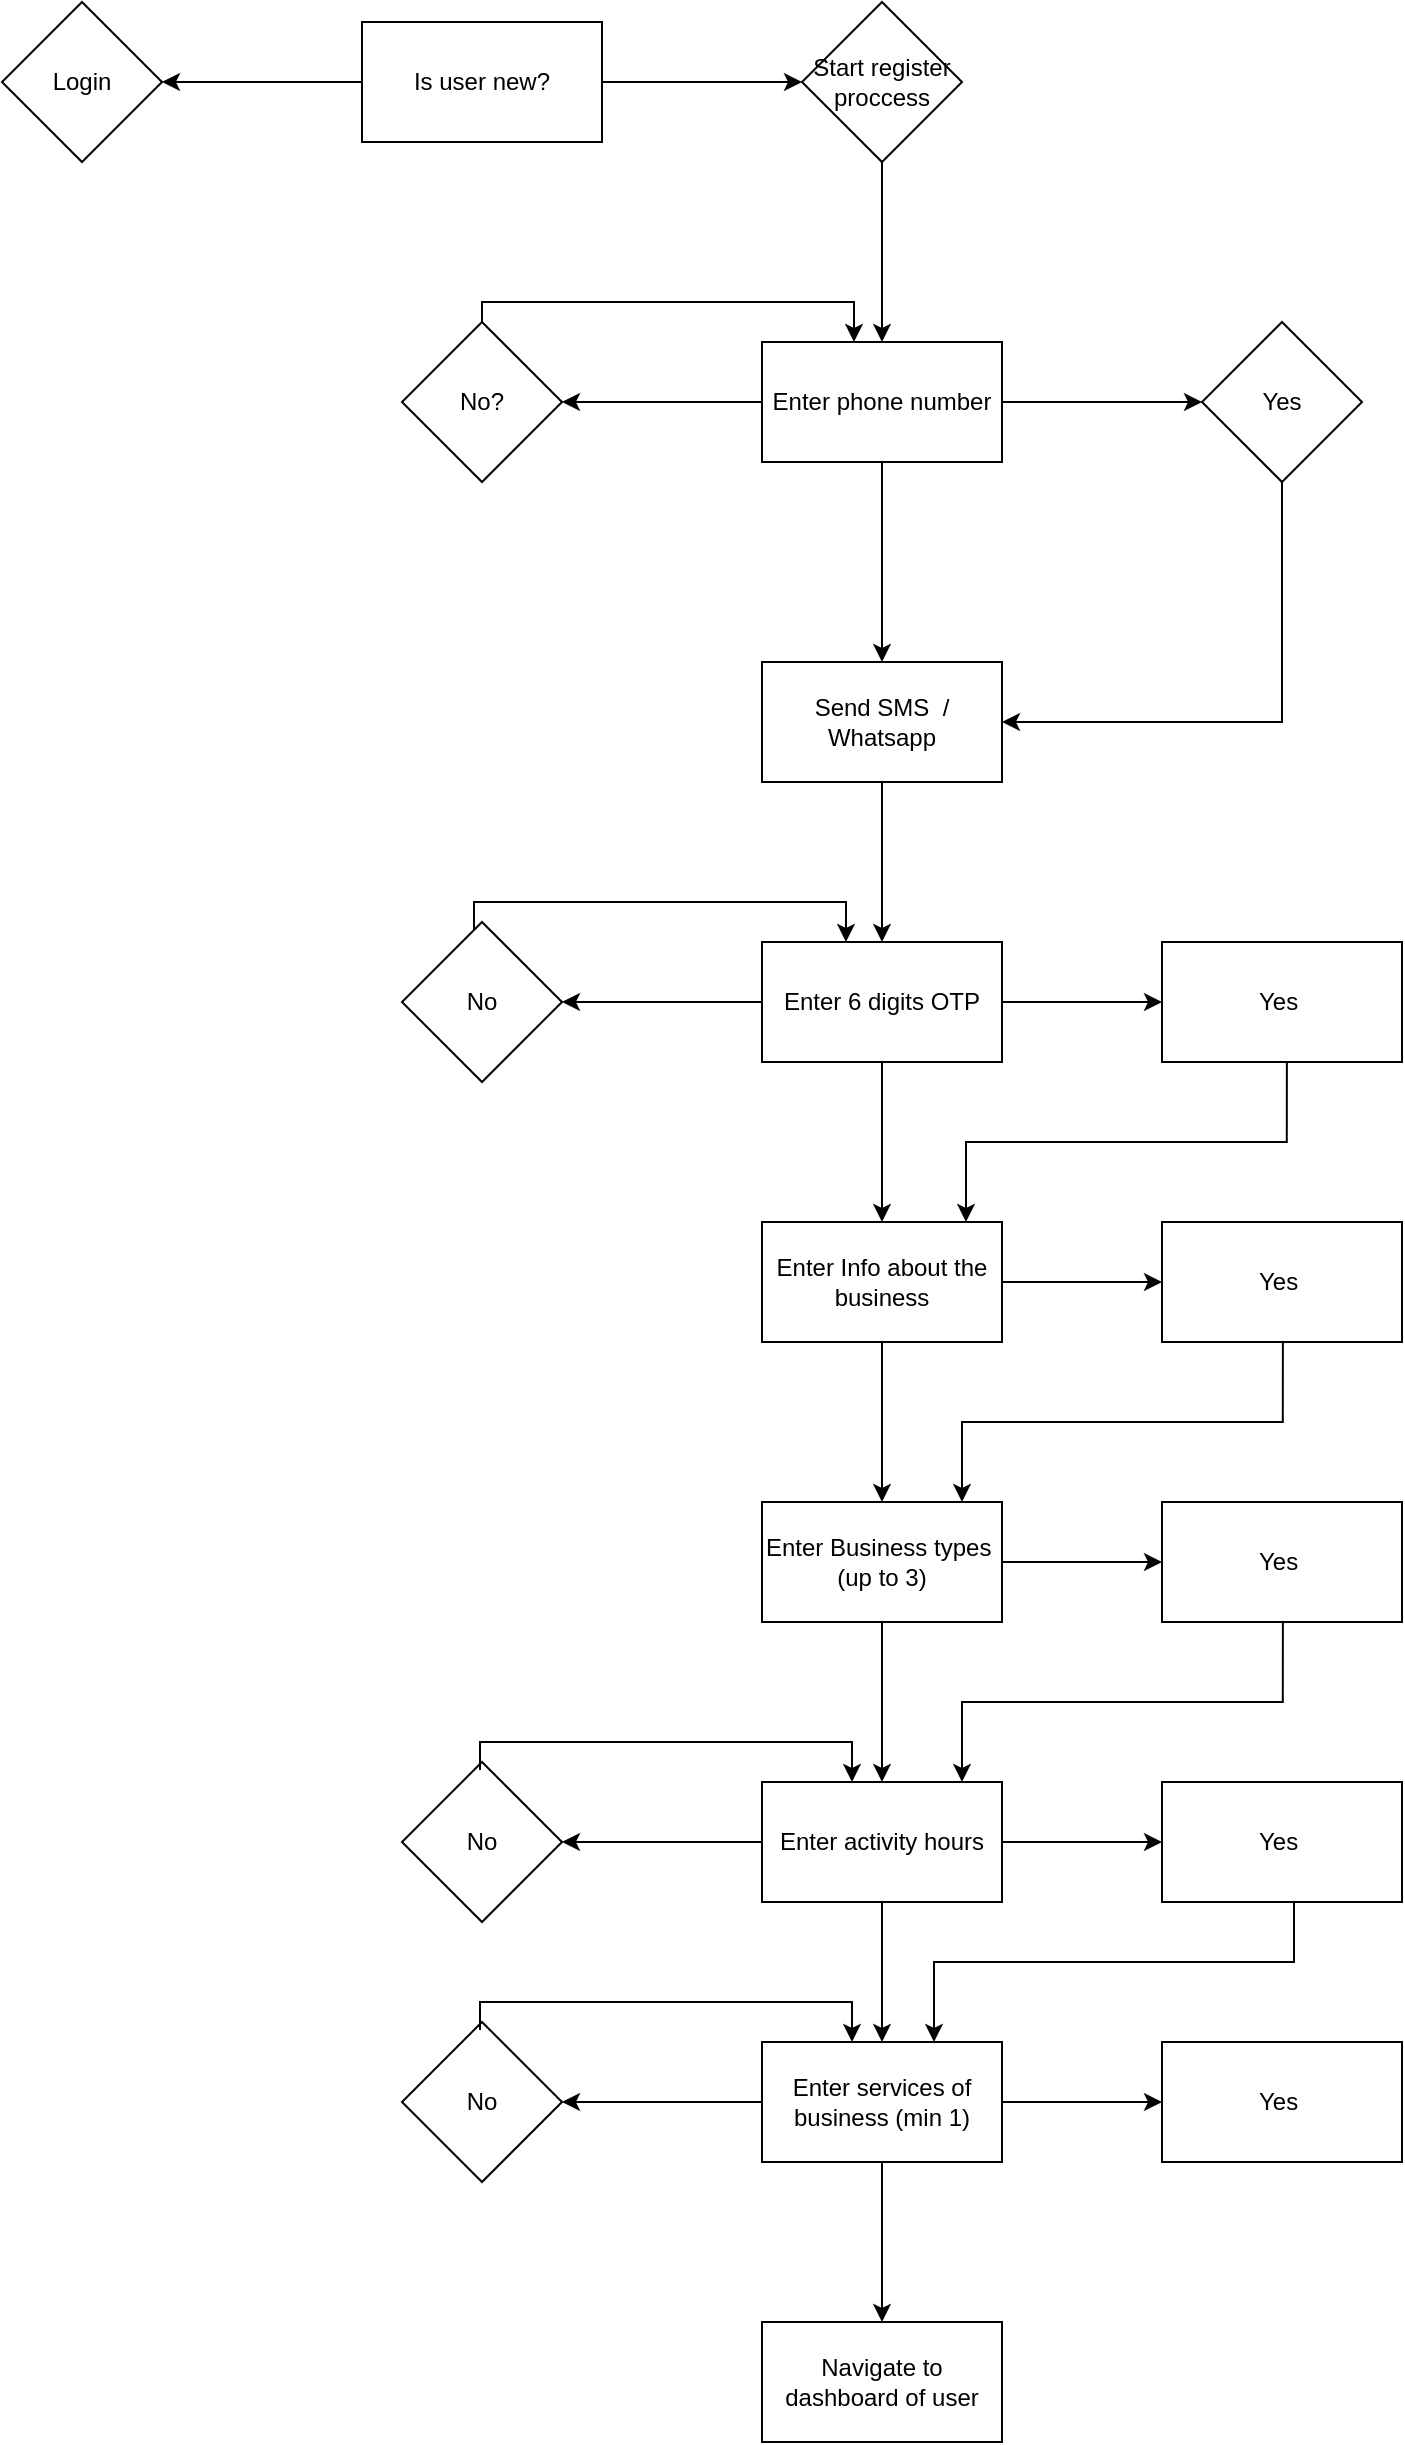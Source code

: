 <mxfile version="27.0.9" pages="8">
  <diagram name="Business Owner - Signup" id="2g0636wQtfbUP8RrzAbA">
    <mxGraphModel dx="1871" dy="1198" grid="1" gridSize="10" guides="1" tooltips="1" connect="1" arrows="1" fold="1" page="1" pageScale="1" pageWidth="827" pageHeight="1169" math="0" shadow="0">
      <root>
        <mxCell id="0" />
        <mxCell id="1" parent="0" />
        <mxCell id="SeLgFdS15m9PtCVXAm1H-3" value="" style="edgeStyle=orthogonalEdgeStyle;rounded=0;orthogonalLoop=1;jettySize=auto;html=1;labelBackgroundColor=none;fontColor=default;" edge="1" parent="1" source="SeLgFdS15m9PtCVXAm1H-1" target="SeLgFdS15m9PtCVXAm1H-2">
          <mxGeometry relative="1" as="geometry" />
        </mxCell>
        <mxCell id="SeLgFdS15m9PtCVXAm1H-5" value="" style="edgeStyle=orthogonalEdgeStyle;rounded=0;orthogonalLoop=1;jettySize=auto;html=1;labelBackgroundColor=none;fontColor=default;" edge="1" parent="1" source="SeLgFdS15m9PtCVXAm1H-1" target="SeLgFdS15m9PtCVXAm1H-4">
          <mxGeometry relative="1" as="geometry" />
        </mxCell>
        <mxCell id="SeLgFdS15m9PtCVXAm1H-1" value="Is user new?" style="rounded=0;whiteSpace=wrap;html=1;labelBackgroundColor=none;" vertex="1" parent="1">
          <mxGeometry x="354" y="40" width="120" height="60" as="geometry" />
        </mxCell>
        <mxCell id="SeLgFdS15m9PtCVXAm1H-7" value="" style="edgeStyle=orthogonalEdgeStyle;rounded=0;orthogonalLoop=1;jettySize=auto;html=1;labelBackgroundColor=none;fontColor=default;" edge="1" parent="1" source="SeLgFdS15m9PtCVXAm1H-2" target="SeLgFdS15m9PtCVXAm1H-6">
          <mxGeometry relative="1" as="geometry" />
        </mxCell>
        <mxCell id="SeLgFdS15m9PtCVXAm1H-2" value="Start register proccess" style="rhombus;whiteSpace=wrap;html=1;rounded=0;labelBackgroundColor=none;" vertex="1" parent="1">
          <mxGeometry x="574" y="30" width="80" height="80" as="geometry" />
        </mxCell>
        <mxCell id="SeLgFdS15m9PtCVXAm1H-4" value="Login" style="rhombus;whiteSpace=wrap;html=1;rounded=0;labelBackgroundColor=none;" vertex="1" parent="1">
          <mxGeometry x="174" y="30" width="80" height="80" as="geometry" />
        </mxCell>
        <mxCell id="SeLgFdS15m9PtCVXAm1H-9" value="" style="edgeStyle=orthogonalEdgeStyle;rounded=0;orthogonalLoop=1;jettySize=auto;html=1;labelBackgroundColor=none;fontColor=default;" edge="1" parent="1" source="SeLgFdS15m9PtCVXAm1H-6" target="SeLgFdS15m9PtCVXAm1H-8">
          <mxGeometry relative="1" as="geometry" />
        </mxCell>
        <mxCell id="SeLgFdS15m9PtCVXAm1H-18" value="" style="edgeStyle=orthogonalEdgeStyle;rounded=0;orthogonalLoop=1;jettySize=auto;html=1;labelBackgroundColor=none;fontColor=default;" edge="1" parent="1" source="SeLgFdS15m9PtCVXAm1H-6" target="SeLgFdS15m9PtCVXAm1H-12">
          <mxGeometry relative="1" as="geometry" />
        </mxCell>
        <mxCell id="SeLgFdS15m9PtCVXAm1H-24" value="" style="edgeStyle=orthogonalEdgeStyle;rounded=0;orthogonalLoop=1;jettySize=auto;html=1;labelBackgroundColor=none;fontColor=default;" edge="1" parent="1" source="SeLgFdS15m9PtCVXAm1H-6" target="SeLgFdS15m9PtCVXAm1H-10">
          <mxGeometry relative="1" as="geometry" />
        </mxCell>
        <mxCell id="SeLgFdS15m9PtCVXAm1H-6" value="Enter phone number" style="whiteSpace=wrap;html=1;rounded=0;labelBackgroundColor=none;" vertex="1" parent="1">
          <mxGeometry x="554" y="200" width="120" height="60" as="geometry" />
        </mxCell>
        <mxCell id="SeLgFdS15m9PtCVXAm1H-13" value="" style="edgeStyle=orthogonalEdgeStyle;rounded=0;orthogonalLoop=1;jettySize=auto;html=1;labelBackgroundColor=none;fontColor=default;" edge="1" parent="1" source="SeLgFdS15m9PtCVXAm1H-8" target="SeLgFdS15m9PtCVXAm1H-12">
          <mxGeometry relative="1" as="geometry">
            <Array as="points">
              <mxPoint x="814" y="390" />
            </Array>
          </mxGeometry>
        </mxCell>
        <mxCell id="SeLgFdS15m9PtCVXAm1H-8" value="Yes" style="rhombus;whiteSpace=wrap;html=1;rounded=0;labelBackgroundColor=none;" vertex="1" parent="1">
          <mxGeometry x="774" y="190" width="80" height="80" as="geometry" />
        </mxCell>
        <mxCell id="SeLgFdS15m9PtCVXAm1H-23" style="edgeStyle=orthogonalEdgeStyle;rounded=0;orthogonalLoop=1;jettySize=auto;html=1;exitX=0.518;exitY=0.053;exitDx=0;exitDy=0;exitPerimeter=0;labelBackgroundColor=none;fontColor=default;" edge="1" parent="1" target="SeLgFdS15m9PtCVXAm1H-6">
          <mxGeometry relative="1" as="geometry">
            <mxPoint x="593.73" y="200.0" as="targetPoint" />
            <mxPoint x="414.01" y="193.94" as="sourcePoint" />
            <Array as="points">
              <mxPoint x="414" y="180" />
              <mxPoint x="600" y="180" />
            </Array>
          </mxGeometry>
        </mxCell>
        <mxCell id="SeLgFdS15m9PtCVXAm1H-10" value="No?" style="rhombus;whiteSpace=wrap;html=1;rounded=0;labelBackgroundColor=none;" vertex="1" parent="1">
          <mxGeometry x="374" y="190" width="80" height="80" as="geometry" />
        </mxCell>
        <mxCell id="SeLgFdS15m9PtCVXAm1H-19" value="" style="edgeStyle=orthogonalEdgeStyle;rounded=0;orthogonalLoop=1;jettySize=auto;html=1;labelBackgroundColor=none;fontColor=default;" edge="1" parent="1" source="SeLgFdS15m9PtCVXAm1H-12" target="SeLgFdS15m9PtCVXAm1H-16">
          <mxGeometry relative="1" as="geometry" />
        </mxCell>
        <mxCell id="SeLgFdS15m9PtCVXAm1H-12" value="Send SMS&amp;nbsp; / Whatsapp" style="whiteSpace=wrap;html=1;rounded=0;labelBackgroundColor=none;" vertex="1" parent="1">
          <mxGeometry x="554" y="360" width="120" height="60" as="geometry" />
        </mxCell>
        <mxCell id="SeLgFdS15m9PtCVXAm1H-21" value="" style="edgeStyle=orthogonalEdgeStyle;rounded=0;orthogonalLoop=1;jettySize=auto;html=1;labelBackgroundColor=none;fontColor=default;" edge="1" parent="1" source="SeLgFdS15m9PtCVXAm1H-16" target="SeLgFdS15m9PtCVXAm1H-20">
          <mxGeometry relative="1" as="geometry" />
        </mxCell>
        <mxCell id="SeLgFdS15m9PtCVXAm1H-38" value="" style="edgeStyle=orthogonalEdgeStyle;rounded=0;orthogonalLoop=1;jettySize=auto;html=1;labelBackgroundColor=none;fontColor=default;" edge="1" parent="1" source="SeLgFdS15m9PtCVXAm1H-16" target="SeLgFdS15m9PtCVXAm1H-37">
          <mxGeometry relative="1" as="geometry" />
        </mxCell>
        <mxCell id="SeLgFdS15m9PtCVXAm1H-46" value="" style="edgeStyle=orthogonalEdgeStyle;rounded=0;orthogonalLoop=1;jettySize=auto;html=1;labelBackgroundColor=none;fontColor=default;" edge="1" parent="1" source="SeLgFdS15m9PtCVXAm1H-16" target="SeLgFdS15m9PtCVXAm1H-45">
          <mxGeometry relative="1" as="geometry" />
        </mxCell>
        <mxCell id="SeLgFdS15m9PtCVXAm1H-16" value="Enter 6 digits OTP" style="whiteSpace=wrap;html=1;rounded=0;labelBackgroundColor=none;" vertex="1" parent="1">
          <mxGeometry x="554" y="500" width="120" height="60" as="geometry" />
        </mxCell>
        <mxCell id="SeLgFdS15m9PtCVXAm1H-26" value="" style="edgeStyle=orthogonalEdgeStyle;rounded=0;orthogonalLoop=1;jettySize=auto;html=1;labelBackgroundColor=none;fontColor=default;" edge="1" parent="1" source="SeLgFdS15m9PtCVXAm1H-20" target="SeLgFdS15m9PtCVXAm1H-25">
          <mxGeometry relative="1" as="geometry" />
        </mxCell>
        <mxCell id="SeLgFdS15m9PtCVXAm1H-43" value="" style="edgeStyle=orthogonalEdgeStyle;rounded=0;orthogonalLoop=1;jettySize=auto;html=1;labelBackgroundColor=none;fontColor=default;" edge="1" parent="1" source="SeLgFdS15m9PtCVXAm1H-20" target="SeLgFdS15m9PtCVXAm1H-42">
          <mxGeometry relative="1" as="geometry" />
        </mxCell>
        <mxCell id="SeLgFdS15m9PtCVXAm1H-20" value="Enter Info about the business" style="whiteSpace=wrap;html=1;rounded=0;labelBackgroundColor=none;" vertex="1" parent="1">
          <mxGeometry x="554" y="640" width="120" height="60" as="geometry" />
        </mxCell>
        <mxCell id="SeLgFdS15m9PtCVXAm1H-28" value="" style="edgeStyle=orthogonalEdgeStyle;rounded=0;orthogonalLoop=1;jettySize=auto;html=1;labelBackgroundColor=none;fontColor=default;" edge="1" parent="1" source="SeLgFdS15m9PtCVXAm1H-25" target="SeLgFdS15m9PtCVXAm1H-27">
          <mxGeometry relative="1" as="geometry" />
        </mxCell>
        <mxCell id="SeLgFdS15m9PtCVXAm1H-44" value="" style="edgeStyle=orthogonalEdgeStyle;rounded=0;orthogonalLoop=1;jettySize=auto;html=1;labelBackgroundColor=none;fontColor=default;" edge="1" parent="1" source="SeLgFdS15m9PtCVXAm1H-25" target="SeLgFdS15m9PtCVXAm1H-41">
          <mxGeometry relative="1" as="geometry" />
        </mxCell>
        <mxCell id="SeLgFdS15m9PtCVXAm1H-25" value="Enter Business types&amp;nbsp;&lt;div&gt;(up to 3)&lt;/div&gt;" style="whiteSpace=wrap;html=1;rounded=0;labelBackgroundColor=none;" vertex="1" parent="1">
          <mxGeometry x="554" y="780" width="120" height="60" as="geometry" />
        </mxCell>
        <mxCell id="SeLgFdS15m9PtCVXAm1H-32" value="" style="edgeStyle=orthogonalEdgeStyle;rounded=0;orthogonalLoop=1;jettySize=auto;html=1;labelBackgroundColor=none;fontColor=default;" edge="1" parent="1" source="SeLgFdS15m9PtCVXAm1H-27" target="SeLgFdS15m9PtCVXAm1H-31">
          <mxGeometry relative="1" as="geometry" />
        </mxCell>
        <mxCell id="SeLgFdS15m9PtCVXAm1H-34" value="" style="edgeStyle=orthogonalEdgeStyle;rounded=0;orthogonalLoop=1;jettySize=auto;html=1;labelBackgroundColor=none;fontColor=default;" edge="1" parent="1" source="SeLgFdS15m9PtCVXAm1H-27" target="SeLgFdS15m9PtCVXAm1H-33">
          <mxGeometry relative="1" as="geometry" />
        </mxCell>
        <mxCell id="SeLgFdS15m9PtCVXAm1H-56" value="" style="edgeStyle=orthogonalEdgeStyle;rounded=0;orthogonalLoop=1;jettySize=auto;html=1;labelBackgroundColor=none;fontColor=default;" edge="1" parent="1" source="SeLgFdS15m9PtCVXAm1H-27" target="SeLgFdS15m9PtCVXAm1H-52">
          <mxGeometry relative="1" as="geometry" />
        </mxCell>
        <mxCell id="SeLgFdS15m9PtCVXAm1H-27" value="Enter activity hours" style="whiteSpace=wrap;html=1;rounded=0;labelBackgroundColor=none;" vertex="1" parent="1">
          <mxGeometry x="554" y="920" width="120" height="60" as="geometry" />
        </mxCell>
        <mxCell id="SeLgFdS15m9PtCVXAm1H-31" value="Yes&amp;nbsp;" style="whiteSpace=wrap;html=1;rounded=0;labelBackgroundColor=none;" vertex="1" parent="1">
          <mxGeometry x="754" y="920" width="120" height="60" as="geometry" />
        </mxCell>
        <mxCell id="SeLgFdS15m9PtCVXAm1H-33" value="No" style="rhombus;whiteSpace=wrap;html=1;rounded=0;labelBackgroundColor=none;" vertex="1" parent="1">
          <mxGeometry x="374" y="910" width="80" height="80" as="geometry" />
        </mxCell>
        <mxCell id="SeLgFdS15m9PtCVXAm1H-35" style="edgeStyle=orthogonalEdgeStyle;rounded=0;orthogonalLoop=1;jettySize=auto;html=1;exitX=0.518;exitY=0.053;exitDx=0;exitDy=0;exitPerimeter=0;labelBackgroundColor=none;fontColor=default;" edge="1" parent="1">
          <mxGeometry relative="1" as="geometry">
            <mxPoint x="598.99" y="920" as="targetPoint" />
            <mxPoint x="413.0" y="913.94" as="sourcePoint" />
            <Array as="points">
              <mxPoint x="413" y="900" />
              <mxPoint x="599" y="900" />
            </Array>
          </mxGeometry>
        </mxCell>
        <mxCell id="SeLgFdS15m9PtCVXAm1H-37" value="No" style="rhombus;whiteSpace=wrap;html=1;rounded=0;labelBackgroundColor=none;" vertex="1" parent="1">
          <mxGeometry x="374" y="490" width="80" height="80" as="geometry" />
        </mxCell>
        <mxCell id="SeLgFdS15m9PtCVXAm1H-40" style="edgeStyle=orthogonalEdgeStyle;rounded=0;orthogonalLoop=1;jettySize=auto;html=1;exitX=0.518;exitY=0.053;exitDx=0;exitDy=0;exitPerimeter=0;labelBackgroundColor=none;fontColor=default;" edge="1" parent="1">
          <mxGeometry relative="1" as="geometry">
            <mxPoint x="595.99" y="500" as="targetPoint" />
            <mxPoint x="410.0" y="493.94" as="sourcePoint" />
            <Array as="points">
              <mxPoint x="410" y="480" />
              <mxPoint x="596" y="480" />
            </Array>
          </mxGeometry>
        </mxCell>
        <mxCell id="SeLgFdS15m9PtCVXAm1H-41" value="Yes&amp;nbsp;" style="whiteSpace=wrap;html=1;rounded=0;labelBackgroundColor=none;" vertex="1" parent="1">
          <mxGeometry x="754" y="780" width="120" height="60" as="geometry" />
        </mxCell>
        <mxCell id="SeLgFdS15m9PtCVXAm1H-42" value="Yes&amp;nbsp;" style="whiteSpace=wrap;html=1;rounded=0;labelBackgroundColor=none;" vertex="1" parent="1">
          <mxGeometry x="754" y="640" width="120" height="60" as="geometry" />
        </mxCell>
        <mxCell id="SeLgFdS15m9PtCVXAm1H-45" value="Yes&amp;nbsp;" style="whiteSpace=wrap;html=1;rounded=0;labelBackgroundColor=none;" vertex="1" parent="1">
          <mxGeometry x="754" y="500" width="120" height="60" as="geometry" />
        </mxCell>
        <mxCell id="SeLgFdS15m9PtCVXAm1H-47" style="edgeStyle=orthogonalEdgeStyle;rounded=0;orthogonalLoop=1;jettySize=auto;html=1;labelBackgroundColor=none;fontColor=default;" edge="1" parent="1" target="SeLgFdS15m9PtCVXAm1H-20">
          <mxGeometry relative="1" as="geometry">
            <mxPoint x="816.44" y="560" as="sourcePoint" />
            <mxPoint x="654.0" y="640.18" as="targetPoint" />
            <Array as="points">
              <mxPoint x="816" y="600" />
              <mxPoint x="656" y="600" />
            </Array>
          </mxGeometry>
        </mxCell>
        <mxCell id="SeLgFdS15m9PtCVXAm1H-48" style="edgeStyle=orthogonalEdgeStyle;rounded=0;orthogonalLoop=1;jettySize=auto;html=1;labelBackgroundColor=none;fontColor=default;" edge="1" parent="1">
          <mxGeometry relative="1" as="geometry">
            <mxPoint x="814.44" y="700" as="sourcePoint" />
            <mxPoint x="654" y="780" as="targetPoint" />
            <Array as="points">
              <mxPoint x="814" y="740" />
              <mxPoint x="654" y="740" />
            </Array>
          </mxGeometry>
        </mxCell>
        <mxCell id="SeLgFdS15m9PtCVXAm1H-49" style="edgeStyle=orthogonalEdgeStyle;rounded=0;orthogonalLoop=1;jettySize=auto;html=1;labelBackgroundColor=none;fontColor=default;" edge="1" parent="1">
          <mxGeometry relative="1" as="geometry">
            <mxPoint x="814.44" y="840" as="sourcePoint" />
            <mxPoint x="654" y="920" as="targetPoint" />
            <Array as="points">
              <mxPoint x="814" y="880" />
              <mxPoint x="654" y="880" />
            </Array>
          </mxGeometry>
        </mxCell>
        <mxCell id="SeLgFdS15m9PtCVXAm1H-50" value="" style="edgeStyle=orthogonalEdgeStyle;rounded=0;orthogonalLoop=1;jettySize=auto;html=1;labelBackgroundColor=none;fontColor=default;" edge="1" parent="1" source="SeLgFdS15m9PtCVXAm1H-52" target="SeLgFdS15m9PtCVXAm1H-53">
          <mxGeometry relative="1" as="geometry" />
        </mxCell>
        <mxCell id="SeLgFdS15m9PtCVXAm1H-51" value="" style="edgeStyle=orthogonalEdgeStyle;rounded=0;orthogonalLoop=1;jettySize=auto;html=1;labelBackgroundColor=none;fontColor=default;" edge="1" parent="1" source="SeLgFdS15m9PtCVXAm1H-52" target="SeLgFdS15m9PtCVXAm1H-54">
          <mxGeometry relative="1" as="geometry" />
        </mxCell>
        <mxCell id="SeLgFdS15m9PtCVXAm1H-59" value="" style="edgeStyle=orthogonalEdgeStyle;rounded=0;orthogonalLoop=1;jettySize=auto;html=1;" edge="1" parent="1" source="SeLgFdS15m9PtCVXAm1H-52" target="SeLgFdS15m9PtCVXAm1H-58">
          <mxGeometry relative="1" as="geometry" />
        </mxCell>
        <mxCell id="SeLgFdS15m9PtCVXAm1H-52" value="Enter services of business (min 1)" style="whiteSpace=wrap;html=1;rounded=0;labelBackgroundColor=none;" vertex="1" parent="1">
          <mxGeometry x="554" y="1050" width="120" height="60" as="geometry" />
        </mxCell>
        <mxCell id="SeLgFdS15m9PtCVXAm1H-53" value="Yes&amp;nbsp;" style="whiteSpace=wrap;html=1;rounded=0;labelBackgroundColor=none;" vertex="1" parent="1">
          <mxGeometry x="754" y="1050" width="120" height="60" as="geometry" />
        </mxCell>
        <mxCell id="SeLgFdS15m9PtCVXAm1H-54" value="No" style="rhombus;whiteSpace=wrap;html=1;rounded=0;labelBackgroundColor=none;" vertex="1" parent="1">
          <mxGeometry x="374" y="1040" width="80" height="80" as="geometry" />
        </mxCell>
        <mxCell id="SeLgFdS15m9PtCVXAm1H-55" style="edgeStyle=orthogonalEdgeStyle;rounded=0;orthogonalLoop=1;jettySize=auto;html=1;exitX=0.518;exitY=0.053;exitDx=0;exitDy=0;exitPerimeter=0;labelBackgroundColor=none;fontColor=default;" edge="1" parent="1">
          <mxGeometry relative="1" as="geometry">
            <mxPoint x="598.99" y="1050" as="targetPoint" />
            <mxPoint x="413" y="1043.94" as="sourcePoint" />
            <Array as="points">
              <mxPoint x="413" y="1030" />
              <mxPoint x="599" y="1030" />
            </Array>
          </mxGeometry>
        </mxCell>
        <mxCell id="SeLgFdS15m9PtCVXAm1H-57" style="edgeStyle=orthogonalEdgeStyle;rounded=0;orthogonalLoop=1;jettySize=auto;html=1;labelBackgroundColor=none;fontColor=default;" edge="1" parent="1">
          <mxGeometry relative="1" as="geometry">
            <mxPoint x="820" y="980" as="sourcePoint" />
            <mxPoint x="640" y="1050" as="targetPoint" />
            <Array as="points">
              <mxPoint x="820" y="1010" />
              <mxPoint x="640" y="1010" />
            </Array>
          </mxGeometry>
        </mxCell>
        <mxCell id="SeLgFdS15m9PtCVXAm1H-58" value="Navigate to dashboard of user" style="whiteSpace=wrap;html=1;rounded=0;labelBackgroundColor=none;" vertex="1" parent="1">
          <mxGeometry x="554" y="1190" width="120" height="60" as="geometry" />
        </mxCell>
      </root>
    </mxGraphModel>
  </diagram>
  <diagram id="fG48YRmWouBbPntS6mZH" name="Business Owner - Login">
    <mxGraphModel dx="1105" dy="708" grid="1" gridSize="10" guides="1" tooltips="1" connect="1" arrows="1" fold="1" page="1" pageScale="1" pageWidth="827" pageHeight="1169" math="0" shadow="0">
      <root>
        <mxCell id="0" />
        <mxCell id="1" parent="0" />
        <mxCell id="2LvEgVjURaPrvoQIVext-3" value="" style="edgeStyle=orthogonalEdgeStyle;rounded=0;orthogonalLoop=1;jettySize=auto;html=1;" edge="1" parent="1" source="2LvEgVjURaPrvoQIVext-1" target="2LvEgVjURaPrvoQIVext-2">
          <mxGeometry relative="1" as="geometry" />
        </mxCell>
        <mxCell id="2LvEgVjURaPrvoQIVext-5" value="" style="edgeStyle=orthogonalEdgeStyle;rounded=0;orthogonalLoop=1;jettySize=auto;html=1;" edge="1" parent="1" source="2LvEgVjURaPrvoQIVext-1" target="2LvEgVjURaPrvoQIVext-4">
          <mxGeometry relative="1" as="geometry" />
        </mxCell>
        <mxCell id="2LvEgVjURaPrvoQIVext-1" value="Enter phone number" style="rounded=0;whiteSpace=wrap;html=1;" vertex="1" parent="1">
          <mxGeometry x="350" y="160" width="120" height="60" as="geometry" />
        </mxCell>
        <mxCell id="FvuDnxArvamTeOPIAbnf-2" value="" style="edgeStyle=orthogonalEdgeStyle;rounded=0;orthogonalLoop=1;jettySize=auto;html=1;" edge="1" parent="1" source="2LvEgVjURaPrvoQIVext-2" target="FvuDnxArvamTeOPIAbnf-1">
          <mxGeometry relative="1" as="geometry" />
        </mxCell>
        <mxCell id="2LvEgVjURaPrvoQIVext-2" value="Yes" style="rhombus;whiteSpace=wrap;html=1;rounded=0;" vertex="1" parent="1">
          <mxGeometry x="570" y="150" width="80" height="80" as="geometry" />
        </mxCell>
        <mxCell id="2LvEgVjURaPrvoQIVext-4" value="No" style="rhombus;whiteSpace=wrap;html=1;rounded=0;" vertex="1" parent="1">
          <mxGeometry x="170" y="150" width="80" height="80" as="geometry" />
        </mxCell>
        <mxCell id="FvuDnxArvamTeOPIAbnf-4" value="" style="edgeStyle=orthogonalEdgeStyle;rounded=0;orthogonalLoop=1;jettySize=auto;html=1;" edge="1" parent="1" source="FvuDnxArvamTeOPIAbnf-1" target="FvuDnxArvamTeOPIAbnf-3">
          <mxGeometry relative="1" as="geometry" />
        </mxCell>
        <mxCell id="FvuDnxArvamTeOPIAbnf-1" value="Send SMS / Whatsapp" style="whiteSpace=wrap;html=1;rounded=0;" vertex="1" parent="1">
          <mxGeometry x="550" y="320" width="120" height="60" as="geometry" />
        </mxCell>
        <mxCell id="FvuDnxArvamTeOPIAbnf-6" value="" style="edgeStyle=orthogonalEdgeStyle;rounded=0;orthogonalLoop=1;jettySize=auto;html=1;" edge="1" parent="1" source="FvuDnxArvamTeOPIAbnf-3" target="FvuDnxArvamTeOPIAbnf-5">
          <mxGeometry relative="1" as="geometry" />
        </mxCell>
        <mxCell id="FvuDnxArvamTeOPIAbnf-8" value="" style="edgeStyle=orthogonalEdgeStyle;rounded=0;orthogonalLoop=1;jettySize=auto;html=1;" edge="1" parent="1" source="FvuDnxArvamTeOPIAbnf-3" target="FvuDnxArvamTeOPIAbnf-7">
          <mxGeometry relative="1" as="geometry" />
        </mxCell>
        <mxCell id="FvuDnxArvamTeOPIAbnf-3" value="Enter 6 digits OTP" style="whiteSpace=wrap;html=1;rounded=0;" vertex="1" parent="1">
          <mxGeometry x="550" y="460" width="120" height="60" as="geometry" />
        </mxCell>
        <mxCell id="FvuDnxArvamTeOPIAbnf-10" value="" style="edgeStyle=orthogonalEdgeStyle;rounded=0;orthogonalLoop=1;jettySize=auto;html=1;" edge="1" parent="1" source="FvuDnxArvamTeOPIAbnf-5" target="FvuDnxArvamTeOPIAbnf-9">
          <mxGeometry relative="1" as="geometry" />
        </mxCell>
        <mxCell id="FvuDnxArvamTeOPIAbnf-5" value="Yes" style="rhombus;whiteSpace=wrap;html=1;rounded=0;" vertex="1" parent="1">
          <mxGeometry x="770" y="450" width="80" height="80" as="geometry" />
        </mxCell>
        <mxCell id="FvuDnxArvamTeOPIAbnf-17" style="edgeStyle=orthogonalEdgeStyle;rounded=0;orthogonalLoop=1;jettySize=auto;html=1;" edge="1" parent="1" source="FvuDnxArvamTeOPIAbnf-7" target="FvuDnxArvamTeOPIAbnf-1">
          <mxGeometry relative="1" as="geometry">
            <mxPoint x="410" y="340" as="targetPoint" />
            <Array as="points">
              <mxPoint x="410" y="340" />
            </Array>
          </mxGeometry>
        </mxCell>
        <mxCell id="FvuDnxArvamTeOPIAbnf-7" value="No" style="rhombus;whiteSpace=wrap;html=1;rounded=0;" vertex="1" parent="1">
          <mxGeometry x="370" y="450" width="80" height="80" as="geometry" />
        </mxCell>
        <mxCell id="FvuDnxArvamTeOPIAbnf-9" value="Navigate to dashboard" style="whiteSpace=wrap;html=1;rounded=0;" vertex="1" parent="1">
          <mxGeometry x="750" y="620" width="120" height="60" as="geometry" />
        </mxCell>
      </root>
    </mxGraphModel>
  </diagram>
  <diagram id="t-3EPgw5GfvvC70bIVLz" name="Business Owner - Create appointment">
    <mxGraphModel dx="1216" dy="779" grid="1" gridSize="10" guides="1" tooltips="1" connect="1" arrows="1" fold="1" page="1" pageScale="1" pageWidth="827" pageHeight="1169" math="0" shadow="0">
      <root>
        <mxCell id="0" />
        <mxCell id="1" parent="0" />
        <mxCell id="wQ87EZ5gRilCrfupyz13-3" value="" style="edgeStyle=orthogonalEdgeStyle;rounded=0;orthogonalLoop=1;jettySize=auto;html=1;" edge="1" parent="1" source="wQ87EZ5gRilCrfupyz13-1" target="wQ87EZ5gRilCrfupyz13-2">
          <mxGeometry relative="1" as="geometry" />
        </mxCell>
        <mxCell id="wQ87EZ5gRilCrfupyz13-1" value="Reschedule appintment for client" style="rounded=0;whiteSpace=wrap;html=1;" vertex="1" parent="1">
          <mxGeometry x="350" y="350" width="120" height="60" as="geometry" />
        </mxCell>
        <mxCell id="wQ87EZ5gRilCrfupyz13-5" value="" style="edgeStyle=orthogonalEdgeStyle;rounded=0;orthogonalLoop=1;jettySize=auto;html=1;" edge="1" parent="1" source="wQ87EZ5gRilCrfupyz13-2" target="wQ87EZ5gRilCrfupyz13-4">
          <mxGeometry relative="1" as="geometry" />
        </mxCell>
        <mxCell id="wQ87EZ5gRilCrfupyz13-7" value="" style="edgeStyle=orthogonalEdgeStyle;rounded=0;orthogonalLoop=1;jettySize=auto;html=1;" edge="1" parent="1" source="wQ87EZ5gRilCrfupyz13-2" target="wQ87EZ5gRilCrfupyz13-6">
          <mxGeometry relative="1" as="geometry" />
        </mxCell>
        <mxCell id="wQ87EZ5gRilCrfupyz13-2" value="Date / hour" style="whiteSpace=wrap;html=1;rounded=0;" vertex="1" parent="1">
          <mxGeometry x="350" y="490" width="120" height="60" as="geometry" />
        </mxCell>
        <mxCell id="wQ87EZ5gRilCrfupyz13-11" value="" style="edgeStyle=orthogonalEdgeStyle;rounded=0;orthogonalLoop=1;jettySize=auto;html=1;" edge="1" parent="1" source="wQ87EZ5gRilCrfupyz13-4" target="wQ87EZ5gRilCrfupyz13-10">
          <mxGeometry relative="1" as="geometry" />
        </mxCell>
        <mxCell id="wQ87EZ5gRilCrfupyz13-4" value="Valid" style="rhombus;whiteSpace=wrap;html=1;rounded=0;" vertex="1" parent="1">
          <mxGeometry x="570" y="480" width="80" height="80" as="geometry" />
        </mxCell>
        <mxCell id="wQ87EZ5gRilCrfupyz13-6" value="Not valid" style="rhombus;whiteSpace=wrap;html=1;rounded=0;" vertex="1" parent="1">
          <mxGeometry x="170" y="480" width="80" height="80" as="geometry" />
        </mxCell>
        <mxCell id="wQ87EZ5gRilCrfupyz13-13" value="" style="edgeStyle=orthogonalEdgeStyle;rounded=0;orthogonalLoop=1;jettySize=auto;html=1;" edge="1" parent="1" source="wQ87EZ5gRilCrfupyz13-10" target="wQ87EZ5gRilCrfupyz13-12">
          <mxGeometry relative="1" as="geometry" />
        </mxCell>
        <mxCell id="wQ87EZ5gRilCrfupyz13-15" value="" style="edgeStyle=orthogonalEdgeStyle;rounded=0;orthogonalLoop=1;jettySize=auto;html=1;" edge="1" parent="1" source="wQ87EZ5gRilCrfupyz13-10" target="wQ87EZ5gRilCrfupyz13-14">
          <mxGeometry relative="1" as="geometry" />
        </mxCell>
        <mxCell id="wQ87EZ5gRilCrfupyz13-10" value="Schedule new appointment" style="whiteSpace=wrap;html=1;rounded=0;" vertex="1" parent="1">
          <mxGeometry x="550" y="650" width="120" height="60" as="geometry" />
        </mxCell>
        <mxCell id="wQ87EZ5gRilCrfupyz13-17" value="" style="edgeStyle=orthogonalEdgeStyle;rounded=0;orthogonalLoop=1;jettySize=auto;html=1;" edge="1" parent="1" source="wQ87EZ5gRilCrfupyz13-12" target="wQ87EZ5gRilCrfupyz13-16">
          <mxGeometry relative="1" as="geometry" />
        </mxCell>
        <mxCell id="wQ87EZ5gRilCrfupyz13-12" value="Valid" style="rhombus;whiteSpace=wrap;html=1;rounded=0;" vertex="1" parent="1">
          <mxGeometry x="770" y="640" width="80" height="80" as="geometry" />
        </mxCell>
        <mxCell id="wQ87EZ5gRilCrfupyz13-14" value="Not valid" style="rhombus;whiteSpace=wrap;html=1;rounded=0;" vertex="1" parent="1">
          <mxGeometry x="370" y="640" width="80" height="80" as="geometry" />
        </mxCell>
        <mxCell id="BRbNz5URitEyoHkke3-w-4" value="" style="edgeStyle=orthogonalEdgeStyle;rounded=0;orthogonalLoop=1;jettySize=auto;html=1;" edge="1" parent="1" source="wQ87EZ5gRilCrfupyz13-16" target="BRbNz5URitEyoHkke3-w-3">
          <mxGeometry relative="1" as="geometry" />
        </mxCell>
        <mxCell id="wQ87EZ5gRilCrfupyz13-16" value="Cancel the previous appointment" style="whiteSpace=wrap;html=1;rounded=0;" vertex="1" parent="1">
          <mxGeometry x="750" y="810" width="120" height="60" as="geometry" />
        </mxCell>
        <mxCell id="BRbNz5URitEyoHkke3-w-1" style="edgeStyle=orthogonalEdgeStyle;rounded=0;orthogonalLoop=1;jettySize=auto;html=1;entryX=0.25;entryY=0;entryDx=0;entryDy=0;" edge="1" parent="1">
          <mxGeometry relative="1" as="geometry">
            <mxPoint x="580" y="650" as="targetPoint" />
            <mxPoint x="410" y="640" as="sourcePoint" />
            <Array as="points">
              <mxPoint x="410" y="610" />
              <mxPoint x="580" y="610" />
            </Array>
          </mxGeometry>
        </mxCell>
        <mxCell id="OiRbDFTjp3yRnsRQHD1--2" value="" style="edgeStyle=orthogonalEdgeStyle;rounded=0;orthogonalLoop=1;jettySize=auto;html=1;" edge="1" parent="1" source="BRbNz5URitEyoHkke3-w-3" target="OiRbDFTjp3yRnsRQHD1--1">
          <mxGeometry relative="1" as="geometry" />
        </mxCell>
        <mxCell id="BRbNz5URitEyoHkke3-w-3" value="Send SMS / WhatsApp to customer with new appointment" style="whiteSpace=wrap;html=1;rounded=0;" vertex="1" parent="1">
          <mxGeometry x="750" y="950" width="120" height="60" as="geometry" />
        </mxCell>
        <mxCell id="OiRbDFTjp3yRnsRQHD1--1" value="Update barber calendar with the new appointment" style="whiteSpace=wrap;html=1;rounded=0;" vertex="1" parent="1">
          <mxGeometry x="750" y="1090" width="120" height="60" as="geometry" />
        </mxCell>
      </root>
    </mxGraphModel>
  </diagram>
  <diagram id="5Lib-YWHjE_-q1wH6WOC" name="Business Owner - Close working day">
    <mxGraphModel dx="1216" dy="779" grid="1" gridSize="10" guides="1" tooltips="1" connect="1" arrows="1" fold="1" page="1" pageScale="1" pageWidth="827" pageHeight="1169" math="0" shadow="0">
      <root>
        <mxCell id="0" />
        <mxCell id="1" parent="0" />
        <mxCell id="c4MVsJwCtC1yZsSZtMi7-3" value="" style="edgeStyle=orthogonalEdgeStyle;rounded=0;orthogonalLoop=1;jettySize=auto;html=1;" edge="1" parent="1" source="c4MVsJwCtC1yZsSZtMi7-1" target="c4MVsJwCtC1yZsSZtMi7-2">
          <mxGeometry relative="1" as="geometry" />
        </mxCell>
        <mxCell id="c4MVsJwCtC1yZsSZtMi7-5" value="" style="edgeStyle=orthogonalEdgeStyle;rounded=0;orthogonalLoop=1;jettySize=auto;html=1;" edge="1" parent="1" source="c4MVsJwCtC1yZsSZtMi7-1" target="c4MVsJwCtC1yZsSZtMi7-4">
          <mxGeometry relative="1" as="geometry" />
        </mxCell>
        <mxCell id="c4MVsJwCtC1yZsSZtMi7-1" value="Is there customers&lt;div&gt;on the day?&lt;/div&gt;" style="rounded=0;whiteSpace=wrap;html=1;" vertex="1" parent="1">
          <mxGeometry x="350" y="100" width="120" height="60" as="geometry" />
        </mxCell>
        <mxCell id="c4MVsJwCtC1yZsSZtMi7-7" value="" style="edgeStyle=orthogonalEdgeStyle;rounded=0;orthogonalLoop=1;jettySize=auto;html=1;" edge="1" parent="1" source="c4MVsJwCtC1yZsSZtMi7-2" target="c4MVsJwCtC1yZsSZtMi7-6">
          <mxGeometry relative="1" as="geometry" />
        </mxCell>
        <mxCell id="c4MVsJwCtC1yZsSZtMi7-2" value="Yes" style="rhombus;whiteSpace=wrap;html=1;rounded=0;" vertex="1" parent="1">
          <mxGeometry x="570" y="90" width="80" height="80" as="geometry" />
        </mxCell>
        <mxCell id="c4MVsJwCtC1yZsSZtMi7-11" value="" style="edgeStyle=orthogonalEdgeStyle;rounded=0;orthogonalLoop=1;jettySize=auto;html=1;" edge="1" parent="1" source="c4MVsJwCtC1yZsSZtMi7-4" target="c4MVsJwCtC1yZsSZtMi7-10">
          <mxGeometry relative="1" as="geometry" />
        </mxCell>
        <mxCell id="c4MVsJwCtC1yZsSZtMi7-4" value="No" style="rhombus;whiteSpace=wrap;html=1;rounded=0;" vertex="1" parent="1">
          <mxGeometry x="170" y="90" width="80" height="80" as="geometry" />
        </mxCell>
        <mxCell id="c4MVsJwCtC1yZsSZtMi7-9" value="" style="edgeStyle=orthogonalEdgeStyle;rounded=0;orthogonalLoop=1;jettySize=auto;html=1;" edge="1" parent="1" source="c4MVsJwCtC1yZsSZtMi7-6" target="c4MVsJwCtC1yZsSZtMi7-8">
          <mxGeometry relative="1" as="geometry" />
        </mxCell>
        <mxCell id="c4MVsJwCtC1yZsSZtMi7-6" value="Cancel all appointments" style="whiteSpace=wrap;html=1;rounded=0;" vertex="1" parent="1">
          <mxGeometry x="550" y="260" width="120" height="60" as="geometry" />
        </mxCell>
        <mxCell id="c4MVsJwCtC1yZsSZtMi7-17" value="" style="edgeStyle=orthogonalEdgeStyle;rounded=0;orthogonalLoop=1;jettySize=auto;html=1;" edge="1" parent="1" target="c4MVsJwCtC1yZsSZtMi7-16">
          <mxGeometry relative="1" as="geometry">
            <mxPoint x="610" y="570" as="sourcePoint" />
          </mxGeometry>
        </mxCell>
        <mxCell id="oT05B5QobOhS_0Va0hj4-2" value="" style="edgeStyle=orthogonalEdgeStyle;rounded=0;orthogonalLoop=1;jettySize=auto;html=1;" edge="1" parent="1" source="c4MVsJwCtC1yZsSZtMi7-8" target="oT05B5QobOhS_0Va0hj4-1">
          <mxGeometry relative="1" as="geometry" />
        </mxCell>
        <mxCell id="c4MVsJwCtC1yZsSZtMi7-8" value="Send to each customer SMS / Whatsapp appintment canceled" style="whiteSpace=wrap;html=1;rounded=0;" vertex="1" parent="1">
          <mxGeometry x="550" y="400" width="120" height="60" as="geometry" />
        </mxCell>
        <mxCell id="c4MVsJwCtC1yZsSZtMi7-10" value="Close the possibility to schedule an appintment for the day." style="whiteSpace=wrap;html=1;rounded=0;" vertex="1" parent="1">
          <mxGeometry x="150" y="260" width="120" height="60" as="geometry" />
        </mxCell>
        <mxCell id="c4MVsJwCtC1yZsSZtMi7-19" value="" style="edgeStyle=orthogonalEdgeStyle;rounded=0;orthogonalLoop=1;jettySize=auto;html=1;" edge="1" parent="1" source="c4MVsJwCtC1yZsSZtMi7-16" target="c4MVsJwCtC1yZsSZtMi7-18">
          <mxGeometry relative="1" as="geometry" />
        </mxCell>
        <mxCell id="c4MVsJwCtC1yZsSZtMi7-21" value="" style="edgeStyle=orthogonalEdgeStyle;rounded=0;orthogonalLoop=1;jettySize=auto;html=1;" edge="1" parent="1" source="c4MVsJwCtC1yZsSZtMi7-16" target="c4MVsJwCtC1yZsSZtMi7-20">
          <mxGeometry relative="1" as="geometry" />
        </mxCell>
        <mxCell id="c4MVsJwCtC1yZsSZtMi7-16" value="Is every customer received message ?&amp;nbsp;" style="whiteSpace=wrap;html=1;rounded=0;" vertex="1" parent="1">
          <mxGeometry x="550" y="650" width="120" height="60" as="geometry" />
        </mxCell>
        <mxCell id="c4MVsJwCtC1yZsSZtMi7-29" value="" style="edgeStyle=orthogonalEdgeStyle;rounded=0;orthogonalLoop=1;jettySize=auto;html=1;" edge="1" parent="1" source="c4MVsJwCtC1yZsSZtMi7-18" target="c4MVsJwCtC1yZsSZtMi7-28">
          <mxGeometry relative="1" as="geometry" />
        </mxCell>
        <mxCell id="c4MVsJwCtC1yZsSZtMi7-18" value="Yes" style="rhombus;whiteSpace=wrap;html=1;rounded=0;" vertex="1" parent="1">
          <mxGeometry x="770" y="640" width="80" height="80" as="geometry" />
        </mxCell>
        <mxCell id="c4MVsJwCtC1yZsSZtMi7-30" value="" style="edgeStyle=orthogonalEdgeStyle;rounded=0;orthogonalLoop=1;jettySize=auto;html=1;" edge="1" parent="1" source="c4MVsJwCtC1yZsSZtMi7-20" target="c4MVsJwCtC1yZsSZtMi7-26">
          <mxGeometry relative="1" as="geometry" />
        </mxCell>
        <mxCell id="c4MVsJwCtC1yZsSZtMi7-20" value="No" style="rhombus;whiteSpace=wrap;html=1;rounded=0;" vertex="1" parent="1">
          <mxGeometry x="370" y="640" width="80" height="80" as="geometry" />
        </mxCell>
        <mxCell id="oT05B5QobOhS_0Va0hj4-4" value="" style="edgeStyle=orthogonalEdgeStyle;rounded=0;orthogonalLoop=1;jettySize=auto;html=1;" edge="1" parent="1" source="c4MVsJwCtC1yZsSZtMi7-26" target="oT05B5QobOhS_0Va0hj4-3">
          <mxGeometry relative="1" as="geometry" />
        </mxCell>
        <mxCell id="c4MVsJwCtC1yZsSZtMi7-26" value="Email notification" style="whiteSpace=wrap;html=1;rounded=0;" vertex="1" parent="1">
          <mxGeometry x="350" y="810" width="120" height="60" as="geometry" />
        </mxCell>
        <mxCell id="c4MVsJwCtC1yZsSZtMi7-28" value="Done" style="whiteSpace=wrap;html=1;rounded=0;" vertex="1" parent="1">
          <mxGeometry x="750" y="810" width="120" height="60" as="geometry" />
        </mxCell>
        <mxCell id="oT05B5QobOhS_0Va0hj4-1" value="Custom message by barber" style="whiteSpace=wrap;html=1;rounded=0;" vertex="1" parent="1">
          <mxGeometry x="550" y="525" width="120" height="60" as="geometry" />
        </mxCell>
        <mxCell id="oT05B5QobOhS_0Va0hj4-6" value="" style="edgeStyle=orthogonalEdgeStyle;rounded=0;orthogonalLoop=1;jettySize=auto;html=1;" edge="1" parent="1" source="oT05B5QobOhS_0Va0hj4-3" target="oT05B5QobOhS_0Va0hj4-5">
          <mxGeometry relative="1" as="geometry" />
        </mxCell>
        <mxCell id="oT05B5QobOhS_0Va0hj4-8" value="" style="edgeStyle=orthogonalEdgeStyle;rounded=0;orthogonalLoop=1;jettySize=auto;html=1;" edge="1" parent="1" source="oT05B5QobOhS_0Va0hj4-3" target="oT05B5QobOhS_0Va0hj4-7">
          <mxGeometry relative="1" as="geometry" />
        </mxCell>
        <mxCell id="oT05B5QobOhS_0Va0hj4-3" value="Use same message as SMS / Whatsapp ?" style="whiteSpace=wrap;html=1;rounded=0;" vertex="1" parent="1">
          <mxGeometry x="350" y="950" width="120" height="60" as="geometry" />
        </mxCell>
        <mxCell id="oT05B5QobOhS_0Va0hj4-15" style="edgeStyle=orthogonalEdgeStyle;rounded=0;orthogonalLoop=1;jettySize=auto;html=1;entryX=1;entryY=0.5;entryDx=0;entryDy=0;" edge="1" parent="1" source="oT05B5QobOhS_0Va0hj4-5" target="oT05B5QobOhS_0Va0hj4-13">
          <mxGeometry relative="1" as="geometry">
            <Array as="points">
              <mxPoint x="610" y="1139" />
            </Array>
          </mxGeometry>
        </mxCell>
        <mxCell id="oT05B5QobOhS_0Va0hj4-5" value="Yes" style="rhombus;whiteSpace=wrap;html=1;rounded=0;" vertex="1" parent="1">
          <mxGeometry x="570" y="940" width="80" height="80" as="geometry" />
        </mxCell>
        <mxCell id="oT05B5QobOhS_0Va0hj4-10" value="" style="edgeStyle=orthogonalEdgeStyle;rounded=0;orthogonalLoop=1;jettySize=auto;html=1;" edge="1" parent="1" source="oT05B5QobOhS_0Va0hj4-7" target="oT05B5QobOhS_0Va0hj4-9">
          <mxGeometry relative="1" as="geometry" />
        </mxCell>
        <mxCell id="oT05B5QobOhS_0Va0hj4-7" value="No" style="rhombus;whiteSpace=wrap;html=1;rounded=0;" vertex="1" parent="1">
          <mxGeometry x="170" y="940" width="80" height="80" as="geometry" />
        </mxCell>
        <mxCell id="oT05B5QobOhS_0Va0hj4-14" value="" style="edgeStyle=orthogonalEdgeStyle;rounded=0;orthogonalLoop=1;jettySize=auto;html=1;" edge="1" parent="1" source="oT05B5QobOhS_0Va0hj4-9" target="oT05B5QobOhS_0Va0hj4-13">
          <mxGeometry relative="1" as="geometry" />
        </mxCell>
        <mxCell id="oT05B5QobOhS_0Va0hj4-9" value="Custom new message for customers didnt respond via SMS / Whatsapp to the email" style="whiteSpace=wrap;html=1;rounded=0;" vertex="1" parent="1">
          <mxGeometry x="135" y="1109" width="150" height="60" as="geometry" />
        </mxCell>
        <mxCell id="oT05B5QobOhS_0Va0hj4-13" value="Send email&amp;nbsp;" style="whiteSpace=wrap;html=1;rounded=0;" vertex="1" parent="1">
          <mxGeometry x="354" y="1109" width="120" height="60" as="geometry" />
        </mxCell>
      </root>
    </mxGraphModel>
  </diagram>
  <diagram id="NKrerBoLBtCctQ-hBnEW" name="Customer - Create appointment">
    <mxGraphModel dx="1621" dy="2208" grid="1" gridSize="10" guides="1" tooltips="1" connect="1" arrows="1" fold="1" page="1" pageScale="1" pageWidth="827" pageHeight="1169" math="0" shadow="0">
      <root>
        <mxCell id="0" />
        <mxCell id="1" parent="0" />
        <mxCell id="Cr6ybs-lQGuu6Jy_wEn4-19" value="" style="edgeStyle=orthogonalEdgeStyle;rounded=0;orthogonalLoop=1;jettySize=auto;html=1;" edge="1" parent="1" source="Cr6ybs-lQGuu6Jy_wEn4-16" target="Cr6ybs-lQGuu6Jy_wEn4-18">
          <mxGeometry relative="1" as="geometry" />
        </mxCell>
        <mxCell id="Cr6ybs-lQGuu6Jy_wEn4-21" value="" style="edgeStyle=orthogonalEdgeStyle;rounded=0;orthogonalLoop=1;jettySize=auto;html=1;" edge="1" parent="1" source="Cr6ybs-lQGuu6Jy_wEn4-16" target="Cr6ybs-lQGuu6Jy_wEn4-20">
          <mxGeometry relative="1" as="geometry" />
        </mxCell>
        <mxCell id="Cr6ybs-lQGuu6Jy_wEn4-16" value="Choose date" style="whiteSpace=wrap;html=1;rounded=0;" vertex="1" parent="1">
          <mxGeometry x="340" y="320" width="120" height="60" as="geometry" />
        </mxCell>
        <mxCell id="Cr6ybs-lQGuu6Jy_wEn4-23" value="" style="edgeStyle=orthogonalEdgeStyle;rounded=0;orthogonalLoop=1;jettySize=auto;html=1;" edge="1" parent="1" source="Cr6ybs-lQGuu6Jy_wEn4-18" target="Cr6ybs-lQGuu6Jy_wEn4-22">
          <mxGeometry relative="1" as="geometry" />
        </mxCell>
        <mxCell id="Cr6ybs-lQGuu6Jy_wEn4-18" value="Yes" style="rhombus;whiteSpace=wrap;html=1;rounded=0;" vertex="1" parent="1">
          <mxGeometry x="560" y="310" width="80" height="80" as="geometry" />
        </mxCell>
        <mxCell id="Cr6ybs-lQGuu6Jy_wEn4-20" value="No" style="rhombus;whiteSpace=wrap;html=1;rounded=0;" vertex="1" parent="1">
          <mxGeometry x="160" y="310" width="80" height="80" as="geometry" />
        </mxCell>
        <mxCell id="Cr6ybs-lQGuu6Jy_wEn4-25" value="" style="edgeStyle=orthogonalEdgeStyle;rounded=0;orthogonalLoop=1;jettySize=auto;html=1;" edge="1" parent="1" source="Cr6ybs-lQGuu6Jy_wEn4-22" target="Cr6ybs-lQGuu6Jy_wEn4-24">
          <mxGeometry relative="1" as="geometry" />
        </mxCell>
        <mxCell id="Cr6ybs-lQGuu6Jy_wEn4-27" value="" style="edgeStyle=orthogonalEdgeStyle;rounded=0;orthogonalLoop=1;jettySize=auto;html=1;" edge="1" parent="1" source="Cr6ybs-lQGuu6Jy_wEn4-22" target="Cr6ybs-lQGuu6Jy_wEn4-26">
          <mxGeometry relative="1" as="geometry" />
        </mxCell>
        <mxCell id="Cr6ybs-lQGuu6Jy_wEn4-22" value="Choose hour" style="whiteSpace=wrap;html=1;rounded=0;" vertex="1" parent="1">
          <mxGeometry x="540" y="480" width="120" height="60" as="geometry" />
        </mxCell>
        <mxCell id="Cr6ybs-lQGuu6Jy_wEn4-24" value="No" style="rhombus;whiteSpace=wrap;html=1;rounded=0;" vertex="1" parent="1">
          <mxGeometry x="360" y="470" width="80" height="80" as="geometry" />
        </mxCell>
        <mxCell id="Cr6ybs-lQGuu6Jy_wEn4-29" value="" style="edgeStyle=orthogonalEdgeStyle;rounded=0;orthogonalLoop=1;jettySize=auto;html=1;" edge="1" parent="1" source="Cr6ybs-lQGuu6Jy_wEn4-26" target="Cr6ybs-lQGuu6Jy_wEn4-28">
          <mxGeometry relative="1" as="geometry" />
        </mxCell>
        <mxCell id="Cr6ybs-lQGuu6Jy_wEn4-26" value="Yes" style="rhombus;whiteSpace=wrap;html=1;rounded=0;" vertex="1" parent="1">
          <mxGeometry x="760" y="470" width="80" height="80" as="geometry" />
        </mxCell>
        <mxCell id="Cr6ybs-lQGuu6Jy_wEn4-31" value="" style="edgeStyle=orthogonalEdgeStyle;rounded=0;orthogonalLoop=1;jettySize=auto;html=1;" edge="1" parent="1" source="Cr6ybs-lQGuu6Jy_wEn4-28" target="Cr6ybs-lQGuu6Jy_wEn4-30">
          <mxGeometry relative="1" as="geometry" />
        </mxCell>
        <mxCell id="Cr6ybs-lQGuu6Jy_wEn4-33" value="" style="edgeStyle=orthogonalEdgeStyle;rounded=0;orthogonalLoop=1;jettySize=auto;html=1;" edge="1" parent="1" source="Cr6ybs-lQGuu6Jy_wEn4-28" target="Cr6ybs-lQGuu6Jy_wEn4-32">
          <mxGeometry relative="1" as="geometry" />
        </mxCell>
        <mxCell id="Cr6ybs-lQGuu6Jy_wEn4-28" value="Is customer already visit page?" style="whiteSpace=wrap;html=1;rounded=0;" vertex="1" parent="1">
          <mxGeometry x="740" y="640" width="120" height="60" as="geometry" />
        </mxCell>
        <mxCell id="Cr6ybs-lQGuu6Jy_wEn4-37" value="" style="edgeStyle=orthogonalEdgeStyle;rounded=0;orthogonalLoop=1;jettySize=auto;html=1;" edge="1" parent="1" source="Cr6ybs-lQGuu6Jy_wEn4-30" target="Cr6ybs-lQGuu6Jy_wEn4-36">
          <mxGeometry relative="1" as="geometry" />
        </mxCell>
        <mxCell id="Cr6ybs-lQGuu6Jy_wEn4-30" value="Yes" style="rhombus;whiteSpace=wrap;html=1;rounded=0;" vertex="1" parent="1">
          <mxGeometry x="960" y="630" width="80" height="80" as="geometry" />
        </mxCell>
        <mxCell id="Cr6ybs-lQGuu6Jy_wEn4-35" value="" style="edgeStyle=orthogonalEdgeStyle;rounded=0;orthogonalLoop=1;jettySize=auto;html=1;" edge="1" parent="1" source="Cr6ybs-lQGuu6Jy_wEn4-32" target="Cr6ybs-lQGuu6Jy_wEn4-34">
          <mxGeometry relative="1" as="geometry" />
        </mxCell>
        <mxCell id="Cr6ybs-lQGuu6Jy_wEn4-32" value="No" style="rhombus;whiteSpace=wrap;html=1;rounded=0;" vertex="1" parent="1">
          <mxGeometry x="560" y="630" width="80" height="80" as="geometry" />
        </mxCell>
        <mxCell id="efh95LGVBfS97B-FiYHq-25" value="" style="edgeStyle=orthogonalEdgeStyle;rounded=0;orthogonalLoop=1;jettySize=auto;html=1;" edge="1" parent="1" source="Cr6ybs-lQGuu6Jy_wEn4-34" target="efh95LGVBfS97B-FiYHq-24">
          <mxGeometry relative="1" as="geometry" />
        </mxCell>
        <mxCell id="Cr6ybs-lQGuu6Jy_wEn4-34" value="Enter full name manually" style="whiteSpace=wrap;html=1;rounded=0;" vertex="1" parent="1">
          <mxGeometry x="540" y="800" width="120" height="60" as="geometry" />
        </mxCell>
        <mxCell id="efh95LGVBfS97B-FiYHq-7" value="" style="edgeStyle=orthogonalEdgeStyle;rounded=0;orthogonalLoop=1;jettySize=auto;html=1;" edge="1" parent="1" source="Cr6ybs-lQGuu6Jy_wEn4-36" target="efh95LGVBfS97B-FiYHq-6">
          <mxGeometry relative="1" as="geometry" />
        </mxCell>
        <mxCell id="Cr6ybs-lQGuu6Jy_wEn4-36" value="Automatic get full name from local storage" style="whiteSpace=wrap;html=1;rounded=0;" vertex="1" parent="1">
          <mxGeometry x="940" y="800" width="120" height="60" as="geometry" />
        </mxCell>
        <mxCell id="Cr6ybs-lQGuu6Jy_wEn4-40" value="" style="edgeStyle=orthogonalEdgeStyle;rounded=0;orthogonalLoop=1;jettySize=auto;html=1;" edge="1" parent="1" source="Cr6ybs-lQGuu6Jy_wEn4-38" target="Cr6ybs-lQGuu6Jy_wEn4-39">
          <mxGeometry relative="1" as="geometry" />
        </mxCell>
        <mxCell id="Cr6ybs-lQGuu6Jy_wEn4-38" value="Get to barber page" style="rounded=0;whiteSpace=wrap;html=1;" vertex="1" parent="1">
          <mxGeometry x="340" y="-180" width="120" height="60" as="geometry" />
        </mxCell>
        <mxCell id="Cr6ybs-lQGuu6Jy_wEn4-42" value="" style="edgeStyle=orthogonalEdgeStyle;rounded=0;orthogonalLoop=1;jettySize=auto;html=1;" edge="1" parent="1" source="Cr6ybs-lQGuu6Jy_wEn4-39" target="Cr6ybs-lQGuu6Jy_wEn4-41">
          <mxGeometry relative="1" as="geometry" />
        </mxCell>
        <mxCell id="Cr6ybs-lQGuu6Jy_wEn4-45" value="" style="edgeStyle=orthogonalEdgeStyle;rounded=0;orthogonalLoop=1;jettySize=auto;html=1;" edge="1" parent="1" source="Cr6ybs-lQGuu6Jy_wEn4-39" target="Cr6ybs-lQGuu6Jy_wEn4-44">
          <mxGeometry relative="1" as="geometry" />
        </mxCell>
        <mxCell id="Cr6ybs-lQGuu6Jy_wEn4-47" value="" style="edgeStyle=orthogonalEdgeStyle;rounded=0;orthogonalLoop=1;jettySize=auto;html=1;" edge="1" parent="1" source="Cr6ybs-lQGuu6Jy_wEn4-39" target="Cr6ybs-lQGuu6Jy_wEn4-46">
          <mxGeometry relative="1" as="geometry" />
        </mxCell>
        <mxCell id="Cr6ybs-lQGuu6Jy_wEn4-39" value="Choose barber" style="whiteSpace=wrap;html=1;rounded=0;" vertex="1" parent="1">
          <mxGeometry x="340" y="-20" width="120" height="60" as="geometry" />
        </mxCell>
        <mxCell id="Cr6ybs-lQGuu6Jy_wEn4-43" value="" style="edgeStyle=orthogonalEdgeStyle;rounded=0;orthogonalLoop=1;jettySize=auto;html=1;" edge="1" parent="1" source="Cr6ybs-lQGuu6Jy_wEn4-41" target="Cr6ybs-lQGuu6Jy_wEn4-16">
          <mxGeometry relative="1" as="geometry" />
        </mxCell>
        <mxCell id="Cr6ybs-lQGuu6Jy_wEn4-52" value="" style="edgeStyle=orthogonalEdgeStyle;rounded=0;orthogonalLoop=1;jettySize=auto;html=1;" edge="1" parent="1" source="Cr6ybs-lQGuu6Jy_wEn4-41" target="Cr6ybs-lQGuu6Jy_wEn4-51">
          <mxGeometry relative="1" as="geometry" />
        </mxCell>
        <mxCell id="efh95LGVBfS97B-FiYHq-4" value="" style="edgeStyle=orthogonalEdgeStyle;rounded=0;orthogonalLoop=1;jettySize=auto;html=1;" edge="1" parent="1" source="Cr6ybs-lQGuu6Jy_wEn4-41" target="efh95LGVBfS97B-FiYHq-3">
          <mxGeometry relative="1" as="geometry" />
        </mxCell>
        <mxCell id="Cr6ybs-lQGuu6Jy_wEn4-41" value="Choose service" style="whiteSpace=wrap;html=1;rounded=0;" vertex="1" parent="1">
          <mxGeometry x="340" y="160" width="120" height="60" as="geometry" />
        </mxCell>
        <mxCell id="Cr6ybs-lQGuu6Jy_wEn4-44" value="Yes" style="rhombus;whiteSpace=wrap;html=1;rounded=0;" vertex="1" parent="1">
          <mxGeometry x="560" y="-30" width="80" height="80" as="geometry" />
        </mxCell>
        <mxCell id="Cr6ybs-lQGuu6Jy_wEn4-46" value="No" style="rhombus;whiteSpace=wrap;html=1;rounded=0;" vertex="1" parent="1">
          <mxGeometry x="160" y="-30" width="80" height="80" as="geometry" />
        </mxCell>
        <mxCell id="Cr6ybs-lQGuu6Jy_wEn4-50" value="" style="endArrow=classic;html=1;rounded=0;entryX=1;entryY=0;entryDx=0;entryDy=0;exitX=0.5;exitY=1;exitDx=0;exitDy=0;" edge="1" parent="1" source="Cr6ybs-lQGuu6Jy_wEn4-44" target="Cr6ybs-lQGuu6Jy_wEn4-41">
          <mxGeometry width="50" height="50" relative="1" as="geometry">
            <mxPoint x="560" y="60" as="sourcePoint" />
            <mxPoint x="580" y="160" as="targetPoint" />
          </mxGeometry>
        </mxCell>
        <mxCell id="Cr6ybs-lQGuu6Jy_wEn4-51" value="Yes" style="rhombus;whiteSpace=wrap;html=1;rounded=0;" vertex="1" parent="1">
          <mxGeometry x="560" y="150" width="80" height="80" as="geometry" />
        </mxCell>
        <mxCell id="Cr6ybs-lQGuu6Jy_wEn4-53" value="" style="endArrow=classic;html=1;rounded=0;entryX=1;entryY=0;entryDx=0;entryDy=0;exitX=0.5;exitY=1;exitDx=0;exitDy=0;" edge="1" parent="1" source="Cr6ybs-lQGuu6Jy_wEn4-51">
          <mxGeometry width="50" height="50" relative="1" as="geometry">
            <mxPoint x="600" y="210" as="sourcePoint" />
            <mxPoint x="460" y="320" as="targetPoint" />
          </mxGeometry>
        </mxCell>
        <mxCell id="efh95LGVBfS97B-FiYHq-1" style="edgeStyle=orthogonalEdgeStyle;rounded=0;orthogonalLoop=1;jettySize=auto;html=1;entryX=0.25;entryY=0;entryDx=0;entryDy=0;" edge="1" parent="1" target="Cr6ybs-lQGuu6Jy_wEn4-39">
          <mxGeometry relative="1" as="geometry">
            <mxPoint x="340" y="-130" as="targetPoint" />
            <mxPoint x="200" y="-30" as="sourcePoint" />
            <Array as="points">
              <mxPoint x="200" y="-50" />
              <mxPoint x="370" y="-50" />
            </Array>
          </mxGeometry>
        </mxCell>
        <mxCell id="efh95LGVBfS97B-FiYHq-2" style="edgeStyle=orthogonalEdgeStyle;rounded=0;orthogonalLoop=1;jettySize=auto;html=1;entryX=0.25;entryY=0;entryDx=0;entryDy=0;" edge="1" parent="1">
          <mxGeometry relative="1" as="geometry">
            <mxPoint x="370" y="160" as="targetPoint" />
            <mxPoint x="200" y="160" as="sourcePoint" />
            <Array as="points">
              <mxPoint x="200" y="130" />
              <mxPoint x="370" y="130" />
            </Array>
          </mxGeometry>
        </mxCell>
        <mxCell id="efh95LGVBfS97B-FiYHq-3" value="No" style="rhombus;whiteSpace=wrap;html=1;rounded=0;" vertex="1" parent="1">
          <mxGeometry x="160" y="150" width="80" height="80" as="geometry" />
        </mxCell>
        <mxCell id="efh95LGVBfS97B-FiYHq-5" style="edgeStyle=orthogonalEdgeStyle;rounded=0;orthogonalLoop=1;jettySize=auto;html=1;entryX=0.25;entryY=0;entryDx=0;entryDy=0;" edge="1" parent="1" target="Cr6ybs-lQGuu6Jy_wEn4-16">
          <mxGeometry relative="1" as="geometry">
            <mxPoint x="370" y="310" as="targetPoint" />
            <mxPoint x="200" y="310" as="sourcePoint" />
            <Array as="points">
              <mxPoint x="200" y="280" />
              <mxPoint x="370" y="280" />
            </Array>
          </mxGeometry>
        </mxCell>
        <mxCell id="efh95LGVBfS97B-FiYHq-9" value="" style="edgeStyle=orthogonalEdgeStyle;rounded=0;orthogonalLoop=1;jettySize=auto;html=1;" edge="1" parent="1" source="efh95LGVBfS97B-FiYHq-6" target="efh95LGVBfS97B-FiYHq-8">
          <mxGeometry relative="1" as="geometry" />
        </mxCell>
        <mxCell id="efh95LGVBfS97B-FiYHq-6" value="Automatic get phone number from local storage" style="whiteSpace=wrap;html=1;rounded=0;" vertex="1" parent="1">
          <mxGeometry x="940" y="940" width="120" height="60" as="geometry" />
        </mxCell>
        <mxCell id="efh95LGVBfS97B-FiYHq-13" value="" style="edgeStyle=orthogonalEdgeStyle;rounded=0;orthogonalLoop=1;jettySize=auto;html=1;" edge="1" parent="1" source="efh95LGVBfS97B-FiYHq-8" target="efh95LGVBfS97B-FiYHq-12">
          <mxGeometry relative="1" as="geometry" />
        </mxCell>
        <mxCell id="efh95LGVBfS97B-FiYHq-8" value="Send SMS / Whatsapp" style="whiteSpace=wrap;html=1;rounded=0;" vertex="1" parent="1">
          <mxGeometry x="940" y="1080" width="120" height="60" as="geometry" />
        </mxCell>
        <mxCell id="efh95LGVBfS97B-FiYHq-15" value="" style="edgeStyle=orthogonalEdgeStyle;rounded=0;orthogonalLoop=1;jettySize=auto;html=1;" edge="1" parent="1" source="efh95LGVBfS97B-FiYHq-12" target="efh95LGVBfS97B-FiYHq-14">
          <mxGeometry relative="1" as="geometry" />
        </mxCell>
        <mxCell id="efh95LGVBfS97B-FiYHq-17" value="" style="edgeStyle=orthogonalEdgeStyle;rounded=0;orthogonalLoop=1;jettySize=auto;html=1;" edge="1" parent="1" source="efh95LGVBfS97B-FiYHq-12" target="efh95LGVBfS97B-FiYHq-16">
          <mxGeometry relative="1" as="geometry" />
        </mxCell>
        <mxCell id="efh95LGVBfS97B-FiYHq-12" value="Enter 6 digits OTP" style="whiteSpace=wrap;html=1;rounded=0;" vertex="1" parent="1">
          <mxGeometry x="940" y="1220" width="120" height="60" as="geometry" />
        </mxCell>
        <mxCell id="efh95LGVBfS97B-FiYHq-21" value="" style="edgeStyle=orthogonalEdgeStyle;rounded=0;orthogonalLoop=1;jettySize=auto;html=1;" edge="1" parent="1" source="efh95LGVBfS97B-FiYHq-14" target="efh95LGVBfS97B-FiYHq-20">
          <mxGeometry relative="1" as="geometry" />
        </mxCell>
        <mxCell id="efh95LGVBfS97B-FiYHq-14" value="Yes" style="rhombus;whiteSpace=wrap;html=1;rounded=0;" vertex="1" parent="1">
          <mxGeometry x="1160" y="1210" width="80" height="80" as="geometry" />
        </mxCell>
        <mxCell id="efh95LGVBfS97B-FiYHq-16" value="No" style="rhombus;whiteSpace=wrap;html=1;rounded=0;" vertex="1" parent="1">
          <mxGeometry x="760" y="1210" width="80" height="80" as="geometry" />
        </mxCell>
        <mxCell id="efh95LGVBfS97B-FiYHq-19" style="edgeStyle=orthogonalEdgeStyle;rounded=0;orthogonalLoop=1;jettySize=auto;html=1;entryX=0.25;entryY=0;entryDx=0;entryDy=0;" edge="1" parent="1">
          <mxGeometry relative="1" as="geometry">
            <mxPoint x="970" y="1220" as="targetPoint" />
            <mxPoint x="800" y="1210" as="sourcePoint" />
            <Array as="points">
              <mxPoint x="800" y="1180" />
              <mxPoint x="970" y="1180" />
            </Array>
          </mxGeometry>
        </mxCell>
        <mxCell id="ienEDjG21FsFTSq0EwQl-2" value="" style="edgeStyle=orthogonalEdgeStyle;rounded=0;orthogonalLoop=1;jettySize=auto;html=1;" edge="1" parent="1" source="efh95LGVBfS97B-FiYHq-20" target="ienEDjG21FsFTSq0EwQl-1">
          <mxGeometry relative="1" as="geometry" />
        </mxCell>
        <mxCell id="efh95LGVBfS97B-FiYHq-20" value="Successfully schedule appointment" style="whiteSpace=wrap;html=1;rounded=0;" vertex="1" parent="1">
          <mxGeometry x="1140" y="1380" width="120" height="60" as="geometry" />
        </mxCell>
        <mxCell id="efh95LGVBfS97B-FiYHq-27" style="edgeStyle=orthogonalEdgeStyle;rounded=0;orthogonalLoop=1;jettySize=auto;html=1;entryX=0;entryY=0.5;entryDx=0;entryDy=0;" edge="1" parent="1" source="efh95LGVBfS97B-FiYHq-24" target="efh95LGVBfS97B-FiYHq-8">
          <mxGeometry relative="1" as="geometry" />
        </mxCell>
        <mxCell id="efh95LGVBfS97B-FiYHq-24" value="Enter phone number manually" style="whiteSpace=wrap;html=1;rounded=0;" vertex="1" parent="1">
          <mxGeometry x="540" y="940" width="120" height="60" as="geometry" />
        </mxCell>
        <mxCell id="ienEDjG21FsFTSq0EwQl-4" value="" style="edgeStyle=orthogonalEdgeStyle;rounded=0;orthogonalLoop=1;jettySize=auto;html=1;" edge="1" parent="1" source="ienEDjG21FsFTSq0EwQl-1" target="ienEDjG21FsFTSq0EwQl-3">
          <mxGeometry relative="1" as="geometry" />
        </mxCell>
        <mxCell id="ienEDjG21FsFTSq0EwQl-6" value="" style="edgeStyle=orthogonalEdgeStyle;rounded=0;orthogonalLoop=1;jettySize=auto;html=1;" edge="1" parent="1" source="ienEDjG21FsFTSq0EwQl-1" target="ienEDjG21FsFTSq0EwQl-5">
          <mxGeometry relative="1" as="geometry" />
        </mxCell>
        <mxCell id="ienEDjG21FsFTSq0EwQl-1" value="Customer was already sign up ?&amp;nbsp;" style="whiteSpace=wrap;html=1;rounded=0;" vertex="1" parent="1">
          <mxGeometry x="1140" y="1520" width="120" height="60" as="geometry" />
        </mxCell>
        <mxCell id="ienEDjG21FsFTSq0EwQl-10" value="" style="edgeStyle=orthogonalEdgeStyle;rounded=0;orthogonalLoop=1;jettySize=auto;html=1;" edge="1" parent="1" source="ienEDjG21FsFTSq0EwQl-3" target="ienEDjG21FsFTSq0EwQl-9">
          <mxGeometry relative="1" as="geometry" />
        </mxCell>
        <mxCell id="ienEDjG21FsFTSq0EwQl-3" value="Yes" style="rhombus;whiteSpace=wrap;html=1;rounded=0;" vertex="1" parent="1">
          <mxGeometry x="1360" y="1510" width="80" height="80" as="geometry" />
        </mxCell>
        <mxCell id="ienEDjG21FsFTSq0EwQl-8" value="" style="edgeStyle=orthogonalEdgeStyle;rounded=0;orthogonalLoop=1;jettySize=auto;html=1;" edge="1" parent="1" source="ienEDjG21FsFTSq0EwQl-5" target="ienEDjG21FsFTSq0EwQl-7">
          <mxGeometry relative="1" as="geometry" />
        </mxCell>
        <mxCell id="ienEDjG21FsFTSq0EwQl-5" value="No" style="rhombus;whiteSpace=wrap;html=1;rounded=0;" vertex="1" parent="1">
          <mxGeometry x="960" y="1510" width="80" height="80" as="geometry" />
        </mxCell>
        <mxCell id="ienEDjG21FsFTSq0EwQl-7" value="Automatic signup customer with previous info" style="whiteSpace=wrap;html=1;rounded=0;" vertex="1" parent="1">
          <mxGeometry x="940" y="1680" width="120" height="60" as="geometry" />
        </mxCell>
        <mxCell id="ienEDjG21FsFTSq0EwQl-9" value="Add the appointment to his appointments history" style="whiteSpace=wrap;html=1;rounded=0;" vertex="1" parent="1">
          <mxGeometry x="1340" y="1680" width="120" height="60" as="geometry" />
        </mxCell>
      </root>
    </mxGraphModel>
  </diagram>
  <diagram id="zVVhz8KWmux1b4B9w5R2" name="Customer - Delete appointment">
    <mxGraphModel dx="1216" dy="1948" grid="1" gridSize="10" guides="1" tooltips="1" connect="1" arrows="1" fold="1" page="1" pageScale="1" pageWidth="827" pageHeight="1169" math="0" shadow="0">
      <root>
        <mxCell id="0" />
        <mxCell id="1" parent="0" />
        <mxCell id="b9RFnSCH3duUMmcpW_yD-3" value="" style="edgeStyle=orthogonalEdgeStyle;rounded=0;orthogonalLoop=1;jettySize=auto;html=1;" edge="1" parent="1" source="b9RFnSCH3duUMmcpW_yD-1" target="b9RFnSCH3duUMmcpW_yD-2">
          <mxGeometry relative="1" as="geometry" />
        </mxCell>
        <mxCell id="b9RFnSCH3duUMmcpW_yD-1" value="Cancel appointment" style="rounded=0;whiteSpace=wrap;html=1;" vertex="1" parent="1">
          <mxGeometry x="350" y="-40" width="120" height="60" as="geometry" />
        </mxCell>
        <mxCell id="b9RFnSCH3duUMmcpW_yD-5" value="" style="edgeStyle=orthogonalEdgeStyle;rounded=0;orthogonalLoop=1;jettySize=auto;html=1;" edge="1" parent="1" source="b9RFnSCH3duUMmcpW_yD-2" target="b9RFnSCH3duUMmcpW_yD-4">
          <mxGeometry relative="1" as="geometry" />
        </mxCell>
        <mxCell id="b9RFnSCH3duUMmcpW_yD-2" value="Yes" style="rhombus;whiteSpace=wrap;html=1;rounded=0;" vertex="1" parent="1">
          <mxGeometry x="570" y="-50" width="80" height="80" as="geometry" />
        </mxCell>
        <mxCell id="b9RFnSCH3duUMmcpW_yD-7" value="" style="edgeStyle=orthogonalEdgeStyle;rounded=0;orthogonalLoop=1;jettySize=auto;html=1;" edge="1" parent="1" source="b9RFnSCH3duUMmcpW_yD-4" target="b9RFnSCH3duUMmcpW_yD-6">
          <mxGeometry relative="1" as="geometry" />
        </mxCell>
        <mxCell id="b9RFnSCH3duUMmcpW_yD-4" value="Dispaly confirmation message" style="whiteSpace=wrap;html=1;rounded=0;" vertex="1" parent="1">
          <mxGeometry x="550" y="120" width="120" height="60" as="geometry" />
        </mxCell>
        <mxCell id="b9RFnSCH3duUMmcpW_yD-19" value="" style="edgeStyle=orthogonalEdgeStyle;rounded=0;orthogonalLoop=1;jettySize=auto;html=1;" edge="1" parent="1" source="b9RFnSCH3duUMmcpW_yD-6" target="b9RFnSCH3duUMmcpW_yD-18">
          <mxGeometry relative="1" as="geometry" />
        </mxCell>
        <mxCell id="b9RFnSCH3duUMmcpW_yD-6" value="Yes" style="rhombus;whiteSpace=wrap;html=1;rounded=0;" vertex="1" parent="1">
          <mxGeometry x="770" y="110" width="80" height="80" as="geometry" />
        </mxCell>
        <mxCell id="b9RFnSCH3duUMmcpW_yD-21" value="" style="edgeStyle=orthogonalEdgeStyle;rounded=0;orthogonalLoop=1;jettySize=auto;html=1;" edge="1" parent="1" source="b9RFnSCH3duUMmcpW_yD-18" target="b9RFnSCH3duUMmcpW_yD-20">
          <mxGeometry relative="1" as="geometry" />
        </mxCell>
        <mxCell id="b9RFnSCH3duUMmcpW_yD-18" value="Remove the appintment from calendar of barber" style="whiteSpace=wrap;html=1;rounded=0;" vertex="1" parent="1">
          <mxGeometry x="750" y="280" width="120" height="60" as="geometry" />
        </mxCell>
        <mxCell id="b9RFnSCH3duUMmcpW_yD-20" value="Notify barber about the cancellation" style="whiteSpace=wrap;html=1;rounded=0;" vertex="1" parent="1">
          <mxGeometry x="750" y="420" width="120" height="60" as="geometry" />
        </mxCell>
      </root>
    </mxGraphModel>
  </diagram>
  <diagram id="A5ah4owzmKyg3UY81FvK" name="Customer - Notification ">
    <mxGraphModel dx="1216" dy="779" grid="1" gridSize="10" guides="1" tooltips="1" connect="1" arrows="1" fold="1" page="1" pageScale="1" pageWidth="827" pageHeight="1169" math="0" shadow="0">
      <root>
        <mxCell id="0" />
        <mxCell id="1" parent="0" />
        <mxCell id="Ar-CjNfPN9XScUFxYHV3-5" value="" style="edgeStyle=orthogonalEdgeStyle;rounded=0;orthogonalLoop=1;jettySize=auto;html=1;" edge="1" parent="1" source="Ar-CjNfPN9XScUFxYHV3-1" target="Ar-CjNfPN9XScUFxYHV3-4">
          <mxGeometry relative="1" as="geometry" />
        </mxCell>
        <mxCell id="Ar-CjNfPN9XScUFxYHV3-7" value="" style="edgeStyle=orthogonalEdgeStyle;rounded=0;orthogonalLoop=1;jettySize=auto;html=1;" edge="1" parent="1" source="Ar-CjNfPN9XScUFxYHV3-1" target="Ar-CjNfPN9XScUFxYHV3-6">
          <mxGeometry relative="1" as="geometry" />
        </mxCell>
        <mxCell id="Ar-CjNfPN9XScUFxYHV3-1" value="Is appointment of customer in next 24h ?" style="rounded=0;whiteSpace=wrap;html=1;" vertex="1" parent="1">
          <mxGeometry x="350" y="570" width="120" height="60" as="geometry" />
        </mxCell>
        <mxCell id="Ar-CjNfPN9XScUFxYHV3-9" value="" style="edgeStyle=orthogonalEdgeStyle;rounded=0;orthogonalLoop=1;jettySize=auto;html=1;" edge="1" parent="1" source="Ar-CjNfPN9XScUFxYHV3-4" target="Ar-CjNfPN9XScUFxYHV3-8">
          <mxGeometry relative="1" as="geometry" />
        </mxCell>
        <mxCell id="Ar-CjNfPN9XScUFxYHV3-4" value="Yes" style="rhombus;whiteSpace=wrap;html=1;rounded=0;" vertex="1" parent="1">
          <mxGeometry x="570" y="560" width="80" height="80" as="geometry" />
        </mxCell>
        <mxCell id="Ar-CjNfPN9XScUFxYHV3-6" value="No" style="rhombus;whiteSpace=wrap;html=1;rounded=0;" vertex="1" parent="1">
          <mxGeometry x="170" y="560" width="80" height="80" as="geometry" />
        </mxCell>
        <mxCell id="Ar-CjNfPN9XScUFxYHV3-13" value="" style="edgeStyle=orthogonalEdgeStyle;rounded=0;orthogonalLoop=1;jettySize=auto;html=1;" edge="1" parent="1" source="Ar-CjNfPN9XScUFxYHV3-8" target="Ar-CjNfPN9XScUFxYHV3-12">
          <mxGeometry relative="1" as="geometry" />
        </mxCell>
        <mxCell id="Ar-CjNfPN9XScUFxYHV3-15" value="" style="edgeStyle=orthogonalEdgeStyle;rounded=0;orthogonalLoop=1;jettySize=auto;html=1;" edge="1" parent="1" source="Ar-CjNfPN9XScUFxYHV3-8" target="Ar-CjNfPN9XScUFxYHV3-14">
          <mxGeometry relative="1" as="geometry" />
        </mxCell>
        <mxCell id="Ar-CjNfPN9XScUFxYHV3-8" value="Is 8h left before appointment?" style="whiteSpace=wrap;html=1;rounded=0;" vertex="1" parent="1">
          <mxGeometry x="550" y="730" width="120" height="60" as="geometry" />
        </mxCell>
        <mxCell id="4rAQtbNM9LTSJslM156K-7" value="" style="edgeStyle=orthogonalEdgeStyle;rounded=0;orthogonalLoop=1;jettySize=auto;html=1;" edge="1" parent="1" source="Ar-CjNfPN9XScUFxYHV3-12" target="4rAQtbNM9LTSJslM156K-6">
          <mxGeometry relative="1" as="geometry" />
        </mxCell>
        <mxCell id="Ar-CjNfPN9XScUFxYHV3-12" value="Yes" style="rhombus;whiteSpace=wrap;html=1;rounded=0;" vertex="1" parent="1">
          <mxGeometry x="770" y="720" width="80" height="80" as="geometry" />
        </mxCell>
        <mxCell id="Ar-CjNfPN9XScUFxYHV3-14" value="No" style="rhombus;whiteSpace=wrap;html=1;rounded=0;" vertex="1" parent="1">
          <mxGeometry x="370" y="720" width="80" height="80" as="geometry" />
        </mxCell>
        <mxCell id="4rAQtbNM9LTSJslM156K-1" style="edgeStyle=orthogonalEdgeStyle;rounded=0;orthogonalLoop=1;jettySize=auto;html=1;entryX=0.25;entryY=0;entryDx=0;entryDy=0;" edge="1" parent="1">
          <mxGeometry relative="1" as="geometry">
            <mxPoint x="380" y="570" as="targetPoint" />
            <mxPoint x="210" y="560" as="sourcePoint" />
            <Array as="points">
              <mxPoint x="210" y="530" />
              <mxPoint x="380" y="530" />
            </Array>
          </mxGeometry>
        </mxCell>
        <mxCell id="4rAQtbNM9LTSJslM156K-5" style="edgeStyle=orthogonalEdgeStyle;rounded=0;orthogonalLoop=1;jettySize=auto;html=1;entryX=0.25;entryY=0;entryDx=0;entryDy=0;" edge="1" parent="1">
          <mxGeometry relative="1" as="geometry">
            <mxPoint x="580" y="730" as="targetPoint" />
            <mxPoint x="410" y="720" as="sourcePoint" />
            <Array as="points">
              <mxPoint x="410" y="690" />
              <mxPoint x="580" y="690" />
            </Array>
          </mxGeometry>
        </mxCell>
        <mxCell id="kkRIgXoIZcy7Z_ruPtJw-4" value="" style="edgeStyle=orthogonalEdgeStyle;rounded=0;orthogonalLoop=1;jettySize=auto;html=1;" edge="1" parent="1" source="4rAQtbNM9LTSJslM156K-6" target="kkRIgXoIZcy7Z_ruPtJw-3">
          <mxGeometry relative="1" as="geometry" />
        </mxCell>
        <mxCell id="4rAQtbNM9LTSJslM156K-6" value="Send SMS / Whatsapp reminder&lt;div&gt;with confirmation link&lt;/div&gt;" style="whiteSpace=wrap;html=1;rounded=0;" vertex="1" parent="1">
          <mxGeometry x="750" y="890" width="120" height="60" as="geometry" />
        </mxCell>
        <mxCell id="kkRIgXoIZcy7Z_ruPtJw-6" value="" style="edgeStyle=orthogonalEdgeStyle;rounded=0;orthogonalLoop=1;jettySize=auto;html=1;" edge="1" parent="1" source="kkRIgXoIZcy7Z_ruPtJw-3" target="kkRIgXoIZcy7Z_ruPtJw-5">
          <mxGeometry relative="1" as="geometry" />
        </mxCell>
        <mxCell id="kkRIgXoIZcy7Z_ruPtJw-8" value="" style="edgeStyle=orthogonalEdgeStyle;rounded=0;orthogonalLoop=1;jettySize=auto;html=1;" edge="1" parent="1" source="kkRIgXoIZcy7Z_ruPtJw-3" target="kkRIgXoIZcy7Z_ruPtJw-7">
          <mxGeometry relative="1" as="geometry" />
        </mxCell>
        <mxCell id="kkRIgXoIZcy7Z_ruPtJw-10" value="" style="edgeStyle=orthogonalEdgeStyle;rounded=0;orthogonalLoop=1;jettySize=auto;html=1;" edge="1" parent="1" source="kkRIgXoIZcy7Z_ruPtJw-3" target="kkRIgXoIZcy7Z_ruPtJw-9">
          <mxGeometry relative="1" as="geometry" />
        </mxCell>
        <mxCell id="kkRIgXoIZcy7Z_ruPtJw-3" value="Customer approve arriving ?" style="whiteSpace=wrap;html=1;rounded=0;" vertex="1" parent="1">
          <mxGeometry x="750" y="1030" width="120" height="60" as="geometry" />
        </mxCell>
        <mxCell id="kkRIgXoIZcy7Z_ruPtJw-5" value="Yes" style="rhombus;whiteSpace=wrap;html=1;rounded=0;" vertex="1" parent="1">
          <mxGeometry x="970" y="1020" width="80" height="80" as="geometry" />
        </mxCell>
        <mxCell id="kkRIgXoIZcy7Z_ruPtJw-11" style="edgeStyle=orthogonalEdgeStyle;rounded=0;orthogonalLoop=1;jettySize=auto;html=1;entryX=0;entryY=0.5;entryDx=0;entryDy=0;" edge="1" parent="1" source="kkRIgXoIZcy7Z_ruPtJw-7" target="kkRIgXoIZcy7Z_ruPtJw-9">
          <mxGeometry relative="1" as="geometry">
            <Array as="points">
              <mxPoint x="610" y="1200" />
            </Array>
          </mxGeometry>
        </mxCell>
        <mxCell id="kkRIgXoIZcy7Z_ruPtJw-7" value="No" style="rhombus;whiteSpace=wrap;html=1;rounded=0;" vertex="1" parent="1">
          <mxGeometry x="570" y="1020" width="80" height="80" as="geometry" />
        </mxCell>
        <mxCell id="kkRIgXoIZcy7Z_ruPtJw-9" value="Notify barber and mark in the calendar" style="whiteSpace=wrap;html=1;rounded=0;" vertex="1" parent="1">
          <mxGeometry x="750" y="1170" width="120" height="60" as="geometry" />
        </mxCell>
        <mxCell id="kkRIgXoIZcy7Z_ruPtJw-12" style="edgeStyle=orthogonalEdgeStyle;rounded=0;orthogonalLoop=1;jettySize=auto;html=1;entryX=1;entryY=0.5;entryDx=0;entryDy=0;" edge="1" parent="1" target="kkRIgXoIZcy7Z_ruPtJw-9">
          <mxGeometry relative="1" as="geometry">
            <mxPoint x="1010" y="1100" as="sourcePoint" />
            <mxPoint x="1150" y="1200" as="targetPoint" />
            <Array as="points">
              <mxPoint x="1010" y="1200" />
            </Array>
          </mxGeometry>
        </mxCell>
      </root>
    </mxGraphModel>
  </diagram>
  <diagram id="Gynj_QW5I5Gfl4vKFsmr" name="Customer - Edit appintment">
    <mxGraphModel dx="1216" dy="779" grid="1" gridSize="10" guides="1" tooltips="1" connect="1" arrows="1" fold="1" page="1" pageScale="1" pageWidth="827" pageHeight="1169" math="0" shadow="0">
      <root>
        <mxCell id="0" />
        <mxCell id="1" parent="0" />
        <mxCell id="g7sq-gb9VFa-YXe1Utco-4" value="" style="edgeStyle=orthogonalEdgeStyle;rounded=0;orthogonalLoop=1;jettySize=auto;html=1;" edge="1" parent="1" source="g7sq-gb9VFa-YXe1Utco-2" target="g7sq-gb9VFa-YXe1Utco-3">
          <mxGeometry relative="1" as="geometry" />
        </mxCell>
        <mxCell id="g7sq-gb9VFa-YXe1Utco-2" value="Edit schedule appintment" style="rounded=0;whiteSpace=wrap;html=1;" vertex="1" parent="1">
          <mxGeometry x="350" y="370" width="120" height="60" as="geometry" />
        </mxCell>
        <mxCell id="me6JcrLcxxO-_vDRu4KP-2" value="" style="edgeStyle=orthogonalEdgeStyle;rounded=0;orthogonalLoop=1;jettySize=auto;html=1;" edge="1" parent="1" source="g7sq-gb9VFa-YXe1Utco-3" target="me6JcrLcxxO-_vDRu4KP-1">
          <mxGeometry relative="1" as="geometry" />
        </mxCell>
        <mxCell id="g7sq-gb9VFa-YXe1Utco-3" value="Yes" style="rhombus;whiteSpace=wrap;html=1;rounded=0;" vertex="1" parent="1">
          <mxGeometry x="570" y="360" width="80" height="80" as="geometry" />
        </mxCell>
        <mxCell id="me6JcrLcxxO-_vDRu4KP-4" value="" style="edgeStyle=orthogonalEdgeStyle;rounded=0;orthogonalLoop=1;jettySize=auto;html=1;" edge="1" parent="1" source="me6JcrLcxxO-_vDRu4KP-1" target="me6JcrLcxxO-_vDRu4KP-3">
          <mxGeometry relative="1" as="geometry" />
        </mxCell>
        <mxCell id="me6JcrLcxxO-_vDRu4KP-6" value="" style="edgeStyle=orthogonalEdgeStyle;rounded=0;orthogonalLoop=1;jettySize=auto;html=1;" edge="1" parent="1" source="me6JcrLcxxO-_vDRu4KP-1" target="me6JcrLcxxO-_vDRu4KP-5">
          <mxGeometry relative="1" as="geometry" />
        </mxCell>
        <mxCell id="me6JcrLcxxO-_vDRu4KP-1" value="Choose new appointment" style="whiteSpace=wrap;html=1;rounded=0;" vertex="1" parent="1">
          <mxGeometry x="550" y="530" width="120" height="60" as="geometry" />
        </mxCell>
        <mxCell id="me6JcrLcxxO-_vDRu4KP-8" value="" style="edgeStyle=orthogonalEdgeStyle;rounded=0;orthogonalLoop=1;jettySize=auto;html=1;" edge="1" parent="1" source="me6JcrLcxxO-_vDRu4KP-3" target="me6JcrLcxxO-_vDRu4KP-7">
          <mxGeometry relative="1" as="geometry" />
        </mxCell>
        <mxCell id="me6JcrLcxxO-_vDRu4KP-3" value="Yes" style="rhombus;whiteSpace=wrap;html=1;rounded=0;" vertex="1" parent="1">
          <mxGeometry x="770" y="520" width="80" height="80" as="geometry" />
        </mxCell>
        <mxCell id="me6JcrLcxxO-_vDRu4KP-5" value="No" style="rhombus;whiteSpace=wrap;html=1;rounded=0;" vertex="1" parent="1">
          <mxGeometry x="370" y="520" width="80" height="80" as="geometry" />
        </mxCell>
        <mxCell id="me6JcrLcxxO-_vDRu4KP-10" value="" style="edgeStyle=orthogonalEdgeStyle;rounded=0;orthogonalLoop=1;jettySize=auto;html=1;" edge="1" parent="1" source="me6JcrLcxxO-_vDRu4KP-7" target="me6JcrLcxxO-_vDRu4KP-9">
          <mxGeometry relative="1" as="geometry" />
        </mxCell>
        <mxCell id="me6JcrLcxxO-_vDRu4KP-20" value="" style="edgeStyle=orthogonalEdgeStyle;rounded=0;orthogonalLoop=1;jettySize=auto;html=1;" edge="1" parent="1" source="me6JcrLcxxO-_vDRu4KP-7" target="me6JcrLcxxO-_vDRu4KP-19">
          <mxGeometry relative="1" as="geometry" />
        </mxCell>
        <mxCell id="me6JcrLcxxO-_vDRu4KP-22" value="" style="edgeStyle=orthogonalEdgeStyle;rounded=0;orthogonalLoop=1;jettySize=auto;html=1;" edge="1" parent="1" source="me6JcrLcxxO-_vDRu4KP-7" target="me6JcrLcxxO-_vDRu4KP-21">
          <mxGeometry relative="1" as="geometry" />
        </mxCell>
        <mxCell id="me6JcrLcxxO-_vDRu4KP-7" value="Choose date and time within business activity" style="whiteSpace=wrap;html=1;rounded=0;" vertex="1" parent="1">
          <mxGeometry x="750" y="690" width="120" height="60" as="geometry" />
        </mxCell>
        <mxCell id="me6JcrLcxxO-_vDRu4KP-14" value="" style="edgeStyle=orthogonalEdgeStyle;rounded=0;orthogonalLoop=1;jettySize=auto;html=1;" edge="1" parent="1" source="me6JcrLcxxO-_vDRu4KP-9" target="me6JcrLcxxO-_vDRu4KP-13">
          <mxGeometry relative="1" as="geometry" />
        </mxCell>
        <mxCell id="me6JcrLcxxO-_vDRu4KP-9" value="New appintment have scheduled" style="whiteSpace=wrap;html=1;rounded=0;" vertex="1" parent="1">
          <mxGeometry x="750" y="830" width="120" height="60" as="geometry" />
        </mxCell>
        <mxCell id="me6JcrLcxxO-_vDRu4KP-16" value="" style="edgeStyle=orthogonalEdgeStyle;rounded=0;orthogonalLoop=1;jettySize=auto;html=1;" edge="1" parent="1" source="me6JcrLcxxO-_vDRu4KP-13" target="me6JcrLcxxO-_vDRu4KP-15">
          <mxGeometry relative="1" as="geometry" />
        </mxCell>
        <mxCell id="me6JcrLcxxO-_vDRu4KP-13" value="Cancel previous appointment" style="whiteSpace=wrap;html=1;rounded=0;" vertex="1" parent="1">
          <mxGeometry x="750" y="970" width="120" height="60" as="geometry" />
        </mxCell>
        <mxCell id="me6JcrLcxxO-_vDRu4KP-15" value="Notify barber about the change" style="whiteSpace=wrap;html=1;rounded=0;" vertex="1" parent="1">
          <mxGeometry x="750" y="1110" width="120" height="60" as="geometry" />
        </mxCell>
        <mxCell id="me6JcrLcxxO-_vDRu4KP-19" value="Not valid" style="rhombus;whiteSpace=wrap;html=1;rounded=0;" vertex="1" parent="1">
          <mxGeometry x="570" y="680" width="80" height="80" as="geometry" />
        </mxCell>
        <mxCell id="me6JcrLcxxO-_vDRu4KP-21" value="Valid" style="rhombus;whiteSpace=wrap;html=1;rounded=0;" vertex="1" parent="1">
          <mxGeometry x="970" y="680" width="80" height="80" as="geometry" />
        </mxCell>
        <mxCell id="me6JcrLcxxO-_vDRu4KP-29" value="" style="endArrow=classic;html=1;rounded=0;entryX=1;entryY=0;entryDx=0;entryDy=0;exitX=0.5;exitY=1;exitDx=0;exitDy=0;" edge="1" parent="1" target="me6JcrLcxxO-_vDRu4KP-9">
          <mxGeometry width="50" height="50" relative="1" as="geometry">
            <mxPoint x="1010" y="760" as="sourcePoint" />
            <mxPoint x="860" y="830" as="targetPoint" />
          </mxGeometry>
        </mxCell>
        <mxCell id="pgoLFVxt4V3Ug6F0fQ1h-1" style="edgeStyle=orthogonalEdgeStyle;rounded=0;orthogonalLoop=1;jettySize=auto;html=1;entryX=0.25;entryY=0;entryDx=0;entryDy=0;" edge="1" parent="1">
          <mxGeometry relative="1" as="geometry">
            <mxPoint x="780" y="690" as="targetPoint" />
            <mxPoint x="610" y="680" as="sourcePoint" />
            <Array as="points">
              <mxPoint x="610" y="650" />
              <mxPoint x="780" y="650" />
            </Array>
          </mxGeometry>
        </mxCell>
      </root>
    </mxGraphModel>
  </diagram>
</mxfile>
